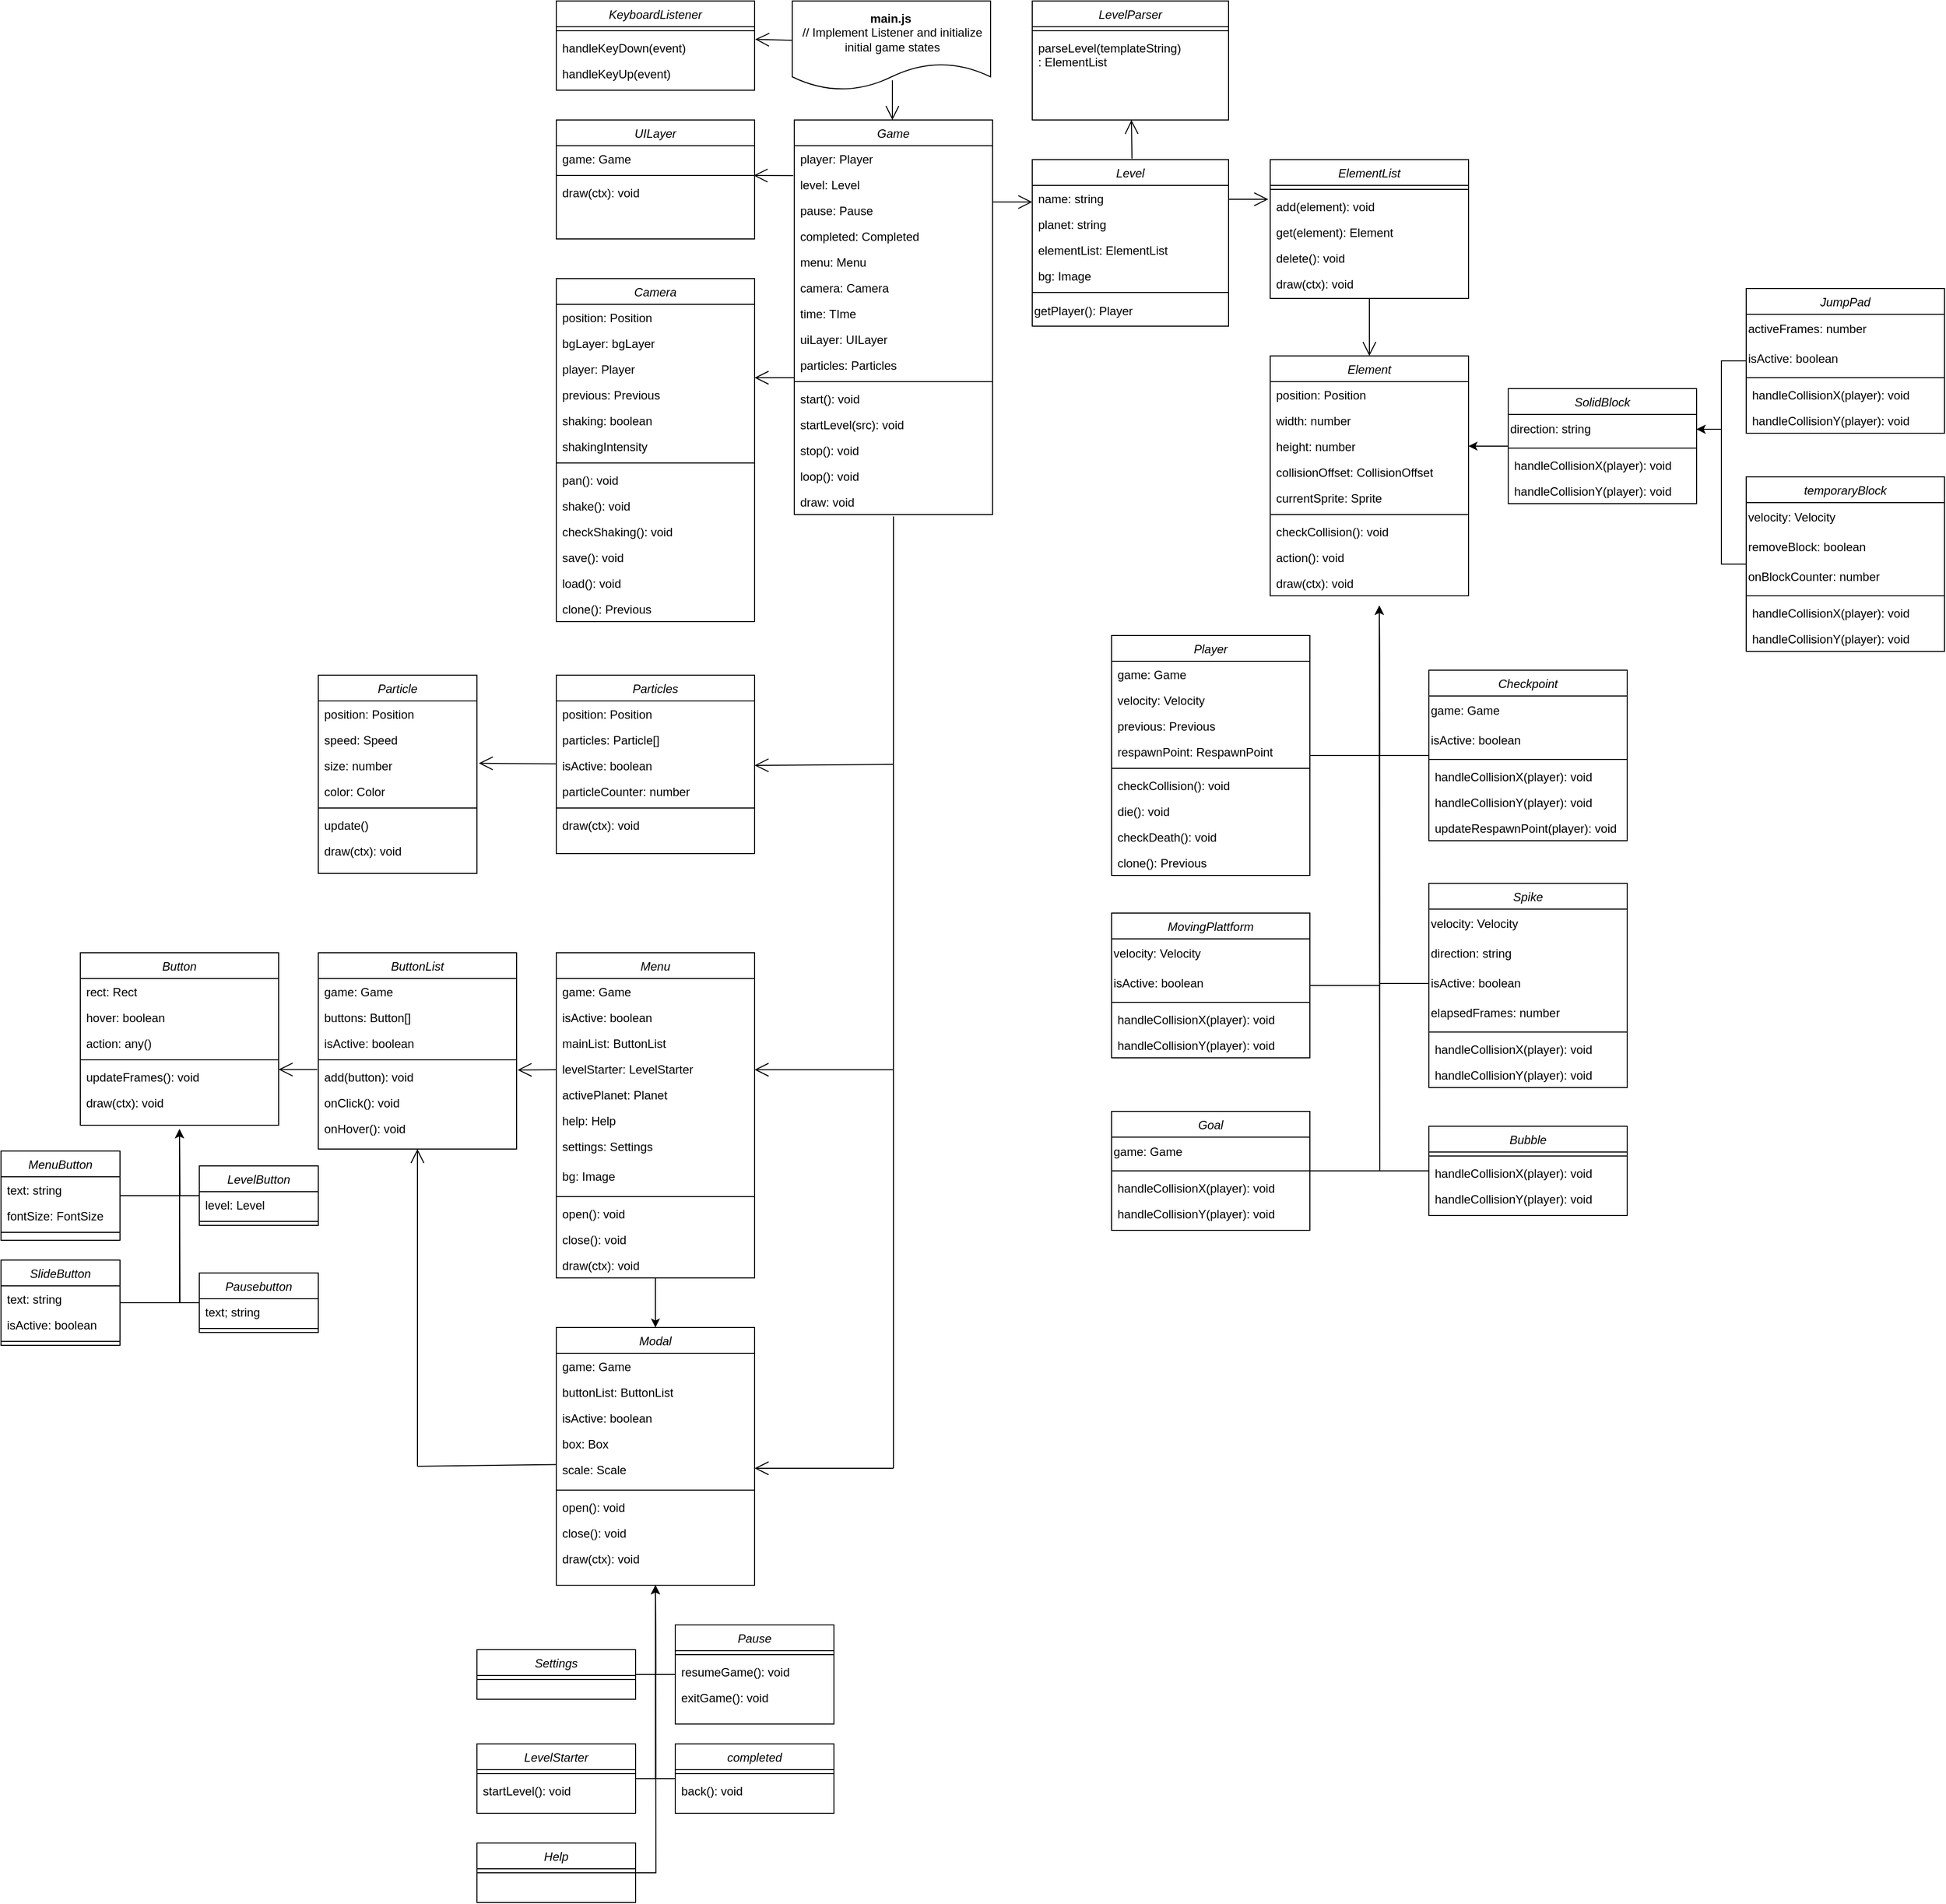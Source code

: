 <mxfile version="24.4.9" type="device">
  <diagram id="C5RBs43oDa-KdzZeNtuy" name="Page-1">
    <mxGraphModel dx="1834" dy="549" grid="1" gridSize="10" guides="1" tooltips="1" connect="1" arrows="1" fold="1" page="1" pageScale="1" pageWidth="827" pageHeight="1169" math="0" shadow="0">
      <root>
        <mxCell id="WIyWlLk6GJQsqaUBKTNV-0" />
        <mxCell id="WIyWlLk6GJQsqaUBKTNV-1" parent="WIyWlLk6GJQsqaUBKTNV-0" />
        <mxCell id="Org-8UrxnJ-0LRvEKa38-3" value="Game" style="swimlane;fontStyle=2;align=center;verticalAlign=top;childLayout=stackLayout;horizontal=1;startSize=26;horizontalStack=0;resizeParent=1;resizeLast=0;collapsible=1;marginBottom=0;rounded=0;shadow=0;strokeWidth=1;" parent="WIyWlLk6GJQsqaUBKTNV-1" vertex="1">
          <mxGeometry x="240" y="120" width="200" height="398" as="geometry">
            <mxRectangle x="230" y="140" width="160" height="26" as="alternateBounds" />
          </mxGeometry>
        </mxCell>
        <mxCell id="Org-8UrxnJ-0LRvEKa38-4" value="player: Player" style="text;align=left;verticalAlign=top;spacingLeft=4;spacingRight=4;overflow=hidden;rotatable=0;points=[[0,0.5],[1,0.5]];portConstraint=eastwest;" parent="Org-8UrxnJ-0LRvEKa38-3" vertex="1">
          <mxGeometry y="26" width="200" height="26" as="geometry" />
        </mxCell>
        <mxCell id="Org-8UrxnJ-0LRvEKa38-7" value="level: Level" style="text;align=left;verticalAlign=top;spacingLeft=4;spacingRight=4;overflow=hidden;rotatable=0;points=[[0,0.5],[1,0.5]];portConstraint=eastwest;rounded=0;shadow=0;html=0;" parent="Org-8UrxnJ-0LRvEKa38-3" vertex="1">
          <mxGeometry y="52" width="200" height="26" as="geometry" />
        </mxCell>
        <mxCell id="mGKaEzGcCz-FGhNLGCtV-9" value="pause: Pause" style="text;align=left;verticalAlign=top;spacingLeft=4;spacingRight=4;overflow=hidden;rotatable=0;points=[[0,0.5],[1,0.5]];portConstraint=eastwest;rounded=0;shadow=0;html=0;" parent="Org-8UrxnJ-0LRvEKa38-3" vertex="1">
          <mxGeometry y="78" width="200" height="26" as="geometry" />
        </mxCell>
        <mxCell id="mGKaEzGcCz-FGhNLGCtV-330" value="completed: Completed" style="text;align=left;verticalAlign=top;spacingLeft=4;spacingRight=4;overflow=hidden;rotatable=0;points=[[0,0.5],[1,0.5]];portConstraint=eastwest;rounded=0;shadow=0;html=0;" parent="Org-8UrxnJ-0LRvEKa38-3" vertex="1">
          <mxGeometry y="104" width="200" height="26" as="geometry" />
        </mxCell>
        <mxCell id="mGKaEzGcCz-FGhNLGCtV-8" value="menu: Menu" style="text;align=left;verticalAlign=top;spacingLeft=4;spacingRight=4;overflow=hidden;rotatable=0;points=[[0,0.5],[1,0.5]];portConstraint=eastwest;rounded=0;shadow=0;html=0;" parent="Org-8UrxnJ-0LRvEKa38-3" vertex="1">
          <mxGeometry y="130" width="200" height="26" as="geometry" />
        </mxCell>
        <mxCell id="mGKaEzGcCz-FGhNLGCtV-11" value="camera: Camera" style="text;align=left;verticalAlign=top;spacingLeft=4;spacingRight=4;overflow=hidden;rotatable=0;points=[[0,0.5],[1,0.5]];portConstraint=eastwest;rounded=0;shadow=0;html=0;" parent="Org-8UrxnJ-0LRvEKa38-3" vertex="1">
          <mxGeometry y="156" width="200" height="26" as="geometry" />
        </mxCell>
        <mxCell id="mGKaEzGcCz-FGhNLGCtV-12" value="time: TIme" style="text;align=left;verticalAlign=top;spacingLeft=4;spacingRight=4;overflow=hidden;rotatable=0;points=[[0,0.5],[1,0.5]];portConstraint=eastwest;rounded=0;shadow=0;html=0;" parent="Org-8UrxnJ-0LRvEKa38-3" vertex="1">
          <mxGeometry y="182" width="200" height="26" as="geometry" />
        </mxCell>
        <mxCell id="mGKaEzGcCz-FGhNLGCtV-13" value="uiLayer: UILayer" style="text;align=left;verticalAlign=top;spacingLeft=4;spacingRight=4;overflow=hidden;rotatable=0;points=[[0,0.5],[1,0.5]];portConstraint=eastwest;rounded=0;shadow=0;html=0;" parent="Org-8UrxnJ-0LRvEKa38-3" vertex="1">
          <mxGeometry y="208" width="200" height="26" as="geometry" />
        </mxCell>
        <mxCell id="mGKaEzGcCz-FGhNLGCtV-15" value="particles: Particles" style="text;align=left;verticalAlign=top;spacingLeft=4;spacingRight=4;overflow=hidden;rotatable=0;points=[[0,0.5],[1,0.5]];portConstraint=eastwest;rounded=0;shadow=0;html=0;" parent="Org-8UrxnJ-0LRvEKa38-3" vertex="1">
          <mxGeometry y="234" width="200" height="26" as="geometry" />
        </mxCell>
        <mxCell id="Org-8UrxnJ-0LRvEKa38-10" value="" style="line;html=1;strokeWidth=1;align=left;verticalAlign=middle;spacingTop=-1;spacingLeft=3;spacingRight=3;rotatable=0;labelPosition=right;points=[];portConstraint=eastwest;" parent="Org-8UrxnJ-0LRvEKa38-3" vertex="1">
          <mxGeometry y="260" width="200" height="8" as="geometry" />
        </mxCell>
        <mxCell id="Org-8UrxnJ-0LRvEKa38-12" value="start(): void" style="text;align=left;verticalAlign=top;spacingLeft=4;spacingRight=4;overflow=hidden;rotatable=0;points=[[0,0.5],[1,0.5]];portConstraint=eastwest;" parent="Org-8UrxnJ-0LRvEKa38-3" vertex="1">
          <mxGeometry y="268" width="200" height="26" as="geometry" />
        </mxCell>
        <mxCell id="mGKaEzGcCz-FGhNLGCtV-2" value="startLevel(src): void" style="text;align=left;verticalAlign=top;spacingLeft=4;spacingRight=4;overflow=hidden;rotatable=0;points=[[0,0.5],[1,0.5]];portConstraint=eastwest;" parent="Org-8UrxnJ-0LRvEKa38-3" vertex="1">
          <mxGeometry y="294" width="200" height="26" as="geometry" />
        </mxCell>
        <mxCell id="Org-8UrxnJ-0LRvEKa38-13" value="stop(): void" style="text;align=left;verticalAlign=top;spacingLeft=4;spacingRight=4;overflow=hidden;rotatable=0;points=[[0,0.5],[1,0.5]];portConstraint=eastwest;" parent="Org-8UrxnJ-0LRvEKa38-3" vertex="1">
          <mxGeometry y="320" width="200" height="26" as="geometry" />
        </mxCell>
        <mxCell id="mGKaEzGcCz-FGhNLGCtV-4" value="loop(): void" style="text;align=left;verticalAlign=top;spacingLeft=4;spacingRight=4;overflow=hidden;rotatable=0;points=[[0,0.5],[1,0.5]];portConstraint=eastwest;" parent="Org-8UrxnJ-0LRvEKa38-3" vertex="1">
          <mxGeometry y="346" width="200" height="26" as="geometry" />
        </mxCell>
        <mxCell id="mGKaEzGcCz-FGhNLGCtV-0" value="draw: void" style="text;align=left;verticalAlign=top;spacingLeft=4;spacingRight=4;overflow=hidden;rotatable=0;points=[[0,0.5],[1,0.5]];portConstraint=eastwest;" parent="Org-8UrxnJ-0LRvEKa38-3" vertex="1">
          <mxGeometry y="372" width="200" height="26" as="geometry" />
        </mxCell>
        <mxCell id="Org-8UrxnJ-0LRvEKa38-31" value="Level" style="swimlane;fontStyle=2;align=center;verticalAlign=top;childLayout=stackLayout;horizontal=1;startSize=26;horizontalStack=0;resizeParent=1;resizeLast=0;collapsible=1;marginBottom=0;rounded=0;shadow=0;strokeWidth=1;" parent="WIyWlLk6GJQsqaUBKTNV-1" vertex="1">
          <mxGeometry x="480" y="160" width="198" height="168" as="geometry">
            <mxRectangle x="230" y="140" width="160" height="26" as="alternateBounds" />
          </mxGeometry>
        </mxCell>
        <mxCell id="Org-8UrxnJ-0LRvEKa38-32" value="name: string" style="text;align=left;verticalAlign=top;spacingLeft=4;spacingRight=4;overflow=hidden;rotatable=0;points=[[0,0.5],[1,0.5]];portConstraint=eastwest;" parent="Org-8UrxnJ-0LRvEKa38-31" vertex="1">
          <mxGeometry y="26" width="198" height="26" as="geometry" />
        </mxCell>
        <mxCell id="mGKaEzGcCz-FGhNLGCtV-160" value="planet: string" style="text;align=left;verticalAlign=top;spacingLeft=4;spacingRight=4;overflow=hidden;rotatable=0;points=[[0,0.5],[1,0.5]];portConstraint=eastwest;" parent="Org-8UrxnJ-0LRvEKa38-31" vertex="1">
          <mxGeometry y="52" width="198" height="26" as="geometry" />
        </mxCell>
        <mxCell id="Org-8UrxnJ-0LRvEKa38-33" value="elementList: ElementList" style="text;align=left;verticalAlign=top;spacingLeft=4;spacingRight=4;overflow=hidden;rotatable=0;points=[[0,0.5],[1,0.5]];portConstraint=eastwest;rounded=0;shadow=0;html=0;" parent="Org-8UrxnJ-0LRvEKa38-31" vertex="1">
          <mxGeometry y="78" width="198" height="26" as="geometry" />
        </mxCell>
        <mxCell id="mGKaEzGcCz-FGhNLGCtV-6" value="bg: Image" style="text;align=left;verticalAlign=top;spacingLeft=4;spacingRight=4;overflow=hidden;rotatable=0;points=[[0,0.5],[1,0.5]];portConstraint=eastwest;rounded=0;shadow=0;html=0;" parent="Org-8UrxnJ-0LRvEKa38-31" vertex="1">
          <mxGeometry y="104" width="198" height="26" as="geometry" />
        </mxCell>
        <mxCell id="Org-8UrxnJ-0LRvEKa38-34" value="" style="line;html=1;strokeWidth=1;align=left;verticalAlign=middle;spacingTop=-1;spacingLeft=3;spacingRight=3;rotatable=0;labelPosition=right;points=[];portConstraint=eastwest;" parent="Org-8UrxnJ-0LRvEKa38-31" vertex="1">
          <mxGeometry y="130" width="198" height="8" as="geometry" />
        </mxCell>
        <mxCell id="mGKaEzGcCz-FGhNLGCtV-130" value="getPlayer(): Player" style="text;html=1;align=left;verticalAlign=middle;whiteSpace=wrap;rounded=0;" parent="Org-8UrxnJ-0LRvEKa38-31" vertex="1">
          <mxGeometry y="138" width="198" height="30" as="geometry" />
        </mxCell>
        <mxCell id="Org-8UrxnJ-0LRvEKa38-37" value="ElementList" style="swimlane;fontStyle=2;align=center;verticalAlign=top;childLayout=stackLayout;horizontal=1;startSize=26;horizontalStack=0;resizeParent=1;resizeLast=0;collapsible=1;marginBottom=0;rounded=0;shadow=0;strokeWidth=1;" parent="WIyWlLk6GJQsqaUBKTNV-1" vertex="1">
          <mxGeometry x="720" y="160" width="200" height="140" as="geometry">
            <mxRectangle x="230" y="140" width="160" height="26" as="alternateBounds" />
          </mxGeometry>
        </mxCell>
        <mxCell id="Org-8UrxnJ-0LRvEKa38-38" value="" style="line;html=1;strokeWidth=1;align=left;verticalAlign=middle;spacingTop=-1;spacingLeft=3;spacingRight=3;rotatable=0;labelPosition=right;points=[];portConstraint=eastwest;" parent="Org-8UrxnJ-0LRvEKa38-37" vertex="1">
          <mxGeometry y="26" width="200" height="8" as="geometry" />
        </mxCell>
        <mxCell id="Org-8UrxnJ-0LRvEKa38-39" value="add(element): void" style="text;align=left;verticalAlign=top;spacingLeft=4;spacingRight=4;overflow=hidden;rotatable=0;points=[[0,0.5],[1,0.5]];portConstraint=eastwest;" parent="Org-8UrxnJ-0LRvEKa38-37" vertex="1">
          <mxGeometry y="34" width="200" height="26" as="geometry" />
        </mxCell>
        <mxCell id="Org-8UrxnJ-0LRvEKa38-41" value="get(element): Element" style="text;align=left;verticalAlign=top;spacingLeft=4;spacingRight=4;overflow=hidden;rotatable=0;points=[[0,0.5],[1,0.5]];portConstraint=eastwest;" parent="Org-8UrxnJ-0LRvEKa38-37" vertex="1">
          <mxGeometry y="60" width="200" height="26" as="geometry" />
        </mxCell>
        <mxCell id="Org-8UrxnJ-0LRvEKa38-42" value="delete(): void" style="text;align=left;verticalAlign=top;spacingLeft=4;spacingRight=4;overflow=hidden;rotatable=0;points=[[0,0.5],[1,0.5]];portConstraint=eastwest;" parent="Org-8UrxnJ-0LRvEKa38-37" vertex="1">
          <mxGeometry y="86" width="200" height="26" as="geometry" />
        </mxCell>
        <mxCell id="Org-8UrxnJ-0LRvEKa38-40" value="draw(ctx): void" style="text;align=left;verticalAlign=top;spacingLeft=4;spacingRight=4;overflow=hidden;rotatable=0;points=[[0,0.5],[1,0.5]];portConstraint=eastwest;" parent="Org-8UrxnJ-0LRvEKa38-37" vertex="1">
          <mxGeometry y="112" width="200" height="26" as="geometry" />
        </mxCell>
        <mxCell id="Org-8UrxnJ-0LRvEKa38-44" value="KeyboardListener" style="swimlane;fontStyle=2;align=center;verticalAlign=top;childLayout=stackLayout;horizontal=1;startSize=26;horizontalStack=0;resizeParent=1;resizeLast=0;collapsible=1;marginBottom=0;rounded=0;shadow=0;strokeWidth=1;" parent="WIyWlLk6GJQsqaUBKTNV-1" vertex="1">
          <mxGeometry width="200" height="90" as="geometry">
            <mxRectangle x="230" y="140" width="160" height="26" as="alternateBounds" />
          </mxGeometry>
        </mxCell>
        <mxCell id="Org-8UrxnJ-0LRvEKa38-45" value="" style="line;html=1;strokeWidth=1;align=left;verticalAlign=middle;spacingTop=-1;spacingLeft=3;spacingRight=3;rotatable=0;labelPosition=right;points=[];portConstraint=eastwest;" parent="Org-8UrxnJ-0LRvEKa38-44" vertex="1">
          <mxGeometry y="26" width="200" height="8" as="geometry" />
        </mxCell>
        <mxCell id="Org-8UrxnJ-0LRvEKa38-46" value="handleKeyDown(event)" style="text;align=left;verticalAlign=top;spacingLeft=4;spacingRight=4;overflow=hidden;rotatable=0;points=[[0,0.5],[1,0.5]];portConstraint=eastwest;" parent="Org-8UrxnJ-0LRvEKa38-44" vertex="1">
          <mxGeometry y="34" width="200" height="26" as="geometry" />
        </mxCell>
        <mxCell id="Org-8UrxnJ-0LRvEKa38-47" value="handleKeyUp(event)" style="text;align=left;verticalAlign=top;spacingLeft=4;spacingRight=4;overflow=hidden;rotatable=0;points=[[0,0.5],[1,0.5]];portConstraint=eastwest;" parent="Org-8UrxnJ-0LRvEKa38-44" vertex="1">
          <mxGeometry y="60" width="200" height="26" as="geometry" />
        </mxCell>
        <mxCell id="Org-8UrxnJ-0LRvEKa38-60" value="&lt;div style=&quot;text-align: center;&quot;&gt;&lt;span style=&quot;background-color: initial; text-align: left;&quot;&gt;&lt;b&gt;main.js&amp;nbsp;&lt;/b&gt;&lt;/span&gt;&lt;/div&gt;&lt;div style=&quot;text-align: center;&quot;&gt;&lt;span style=&quot;background-color: initial; text-align: left;&quot;&gt;// Implement Listener and initialize initial game states&lt;/span&gt;&lt;br&gt;&lt;/div&gt;" style="shape=document;whiteSpace=wrap;html=1;boundedLbl=1;align=left;" parent="WIyWlLk6GJQsqaUBKTNV-1" vertex="1">
          <mxGeometry x="238" width="200" height="90" as="geometry" />
        </mxCell>
        <mxCell id="SgbTFx14ukRL6nTdBQBi-4" value="Element" style="swimlane;fontStyle=2;align=center;verticalAlign=top;childLayout=stackLayout;horizontal=1;startSize=26;horizontalStack=0;resizeParent=1;resizeLast=0;collapsible=1;marginBottom=0;rounded=0;shadow=0;strokeWidth=1;" parent="WIyWlLk6GJQsqaUBKTNV-1" vertex="1">
          <mxGeometry x="720" y="358" width="200" height="242" as="geometry">
            <mxRectangle x="230" y="140" width="160" height="26" as="alternateBounds" />
          </mxGeometry>
        </mxCell>
        <mxCell id="SgbTFx14ukRL6nTdBQBi-5" value="position: Position" style="text;align=left;verticalAlign=top;spacingLeft=4;spacingRight=4;overflow=hidden;rotatable=0;points=[[0,0.5],[1,0.5]];portConstraint=eastwest;" parent="SgbTFx14ukRL6nTdBQBi-4" vertex="1">
          <mxGeometry y="26" width="200" height="26" as="geometry" />
        </mxCell>
        <mxCell id="SgbTFx14ukRL6nTdBQBi-6" value="width: number" style="text;align=left;verticalAlign=top;spacingLeft=4;spacingRight=4;overflow=hidden;rotatable=0;points=[[0,0.5],[1,0.5]];portConstraint=eastwest;rounded=0;shadow=0;html=0;" parent="SgbTFx14ukRL6nTdBQBi-4" vertex="1">
          <mxGeometry y="52" width="200" height="26" as="geometry" />
        </mxCell>
        <mxCell id="mGKaEzGcCz-FGhNLGCtV-17" value="height: number" style="text;align=left;verticalAlign=top;spacingLeft=4;spacingRight=4;overflow=hidden;rotatable=0;points=[[0,0.5],[1,0.5]];portConstraint=eastwest;rounded=0;shadow=0;html=0;" parent="SgbTFx14ukRL6nTdBQBi-4" vertex="1">
          <mxGeometry y="78" width="200" height="26" as="geometry" />
        </mxCell>
        <mxCell id="mGKaEzGcCz-FGhNLGCtV-45" value="collisionOffset: CollisionOffset" style="text;align=left;verticalAlign=top;spacingLeft=4;spacingRight=4;overflow=hidden;rotatable=0;points=[[0,0.5],[1,0.5]];portConstraint=eastwest;rounded=0;shadow=0;html=0;" parent="SgbTFx14ukRL6nTdBQBi-4" vertex="1">
          <mxGeometry y="104" width="200" height="26" as="geometry" />
        </mxCell>
        <mxCell id="mGKaEzGcCz-FGhNLGCtV-91" value="currentSprite: Sprite" style="text;align=left;verticalAlign=top;spacingLeft=4;spacingRight=4;overflow=hidden;rotatable=0;points=[[0,0.5],[1,0.5]];portConstraint=eastwest;rounded=0;shadow=0;html=0;" parent="SgbTFx14ukRL6nTdBQBi-4" vertex="1">
          <mxGeometry y="130" width="200" height="26" as="geometry" />
        </mxCell>
        <mxCell id="SgbTFx14ukRL6nTdBQBi-10" value="" style="line;html=1;strokeWidth=1;align=left;verticalAlign=middle;spacingTop=-1;spacingLeft=3;spacingRight=3;rotatable=0;labelPosition=right;points=[];portConstraint=eastwest;" parent="SgbTFx14ukRL6nTdBQBi-4" vertex="1">
          <mxGeometry y="156" width="200" height="8" as="geometry" />
        </mxCell>
        <mxCell id="SgbTFx14ukRL6nTdBQBi-57" value="checkCollision(): void" style="text;align=left;verticalAlign=top;spacingLeft=4;spacingRight=4;overflow=hidden;rotatable=0;points=[[0,0.5],[1,0.5]];portConstraint=eastwest;" parent="SgbTFx14ukRL6nTdBQBi-4" vertex="1">
          <mxGeometry y="164" width="200" height="26" as="geometry" />
        </mxCell>
        <mxCell id="SgbTFx14ukRL6nTdBQBi-56" value="action(): void" style="text;align=left;verticalAlign=top;spacingLeft=4;spacingRight=4;overflow=hidden;rotatable=0;points=[[0,0.5],[1,0.5]];portConstraint=eastwest;" parent="SgbTFx14ukRL6nTdBQBi-4" vertex="1">
          <mxGeometry y="190" width="200" height="26" as="geometry" />
        </mxCell>
        <mxCell id="SgbTFx14ukRL6nTdBQBi-11" value="draw(ctx): void" style="text;align=left;verticalAlign=top;spacingLeft=4;spacingRight=4;overflow=hidden;rotatable=0;points=[[0,0.5],[1,0.5]];portConstraint=eastwest;" parent="SgbTFx14ukRL6nTdBQBi-4" vertex="1">
          <mxGeometry y="216" width="200" height="26" as="geometry" />
        </mxCell>
        <mxCell id="SgbTFx14ukRL6nTdBQBi-23" value="LevelParser" style="swimlane;fontStyle=2;align=center;verticalAlign=top;childLayout=stackLayout;horizontal=1;startSize=26;horizontalStack=0;resizeParent=1;resizeLast=0;collapsible=1;marginBottom=0;rounded=0;shadow=0;strokeWidth=1;" parent="WIyWlLk6GJQsqaUBKTNV-1" vertex="1">
          <mxGeometry x="480" width="198" height="120" as="geometry">
            <mxRectangle x="230" y="140" width="160" height="26" as="alternateBounds" />
          </mxGeometry>
        </mxCell>
        <mxCell id="SgbTFx14ukRL6nTdBQBi-26" value="" style="line;html=1;strokeWidth=1;align=left;verticalAlign=middle;spacingTop=-1;spacingLeft=3;spacingRight=3;rotatable=0;labelPosition=right;points=[];portConstraint=eastwest;" parent="SgbTFx14ukRL6nTdBQBi-23" vertex="1">
          <mxGeometry y="26" width="198" height="8" as="geometry" />
        </mxCell>
        <mxCell id="SgbTFx14ukRL6nTdBQBi-27" value="parseLevel(templateString)&#xa;: ElementList" style="text;align=left;verticalAlign=top;spacingLeft=4;spacingRight=4;overflow=hidden;rotatable=0;points=[[0,0.5],[1,0.5]];portConstraint=eastwest;" parent="SgbTFx14ukRL6nTdBQBi-23" vertex="1">
          <mxGeometry y="34" width="198" height="36" as="geometry" />
        </mxCell>
        <mxCell id="SgbTFx14ukRL6nTdBQBi-50" value="" style="endArrow=open;endFill=1;endSize=12;html=1;rounded=0;exitX=0.5;exitY=1;exitDx=0;exitDy=0;entryX=0;entryY=0.25;entryDx=0;entryDy=0;entryPerimeter=0;" parent="WIyWlLk6GJQsqaUBKTNV-1" edge="1">
          <mxGeometry width="160" relative="1" as="geometry">
            <mxPoint x="440.0" y="202.76" as="sourcePoint" />
            <mxPoint x="480" y="202.76" as="targetPoint" />
          </mxGeometry>
        </mxCell>
        <mxCell id="SgbTFx14ukRL6nTdBQBi-53" value="" style="endArrow=open;endFill=1;endSize=12;html=1;rounded=0;exitX=-0.002;exitY=0.44;exitDx=0;exitDy=0;exitPerimeter=0;entryX=1.003;entryY=0.18;entryDx=0;entryDy=0;entryPerimeter=0;" parent="WIyWlLk6GJQsqaUBKTNV-1" source="Org-8UrxnJ-0LRvEKa38-60" target="Org-8UrxnJ-0LRvEKa38-46" edge="1">
          <mxGeometry width="160" relative="1" as="geometry">
            <mxPoint x="231" y="30" as="sourcePoint" />
            <mxPoint x="210" y="40" as="targetPoint" />
          </mxGeometry>
        </mxCell>
        <mxCell id="SgbTFx14ukRL6nTdBQBi-54" value="" style="endArrow=open;endFill=1;endSize=12;html=1;rounded=0;exitX=0.5;exitY=1;exitDx=0;exitDy=0;entryX=0.5;entryY=0;entryDx=0;entryDy=0;" parent="WIyWlLk6GJQsqaUBKTNV-1" edge="1">
          <mxGeometry width="160" relative="1" as="geometry">
            <mxPoint x="338.96" y="80" as="sourcePoint" />
            <mxPoint x="338.96" y="120" as="targetPoint" />
          </mxGeometry>
        </mxCell>
        <mxCell id="SgbTFx14ukRL6nTdBQBi-58" value="" style="endArrow=open;endFill=1;endSize=12;html=1;rounded=0;exitX=0.508;exitY=-0.005;exitDx=0;exitDy=0;exitPerimeter=0;" parent="WIyWlLk6GJQsqaUBKTNV-1" source="Org-8UrxnJ-0LRvEKa38-31" edge="1">
          <mxGeometry width="160" relative="1" as="geometry">
            <mxPoint x="579.86" y="126" as="sourcePoint" />
            <mxPoint x="580" y="120" as="targetPoint" />
          </mxGeometry>
        </mxCell>
        <mxCell id="mGKaEzGcCz-FGhNLGCtV-30" value="UILayer" style="swimlane;fontStyle=2;align=center;verticalAlign=top;childLayout=stackLayout;horizontal=1;startSize=26;horizontalStack=0;resizeParent=1;resizeLast=0;collapsible=1;marginBottom=0;rounded=0;shadow=0;strokeWidth=1;" parent="WIyWlLk6GJQsqaUBKTNV-1" vertex="1">
          <mxGeometry y="120" width="200" height="120" as="geometry">
            <mxRectangle x="230" y="140" width="160" height="26" as="alternateBounds" />
          </mxGeometry>
        </mxCell>
        <mxCell id="mGKaEzGcCz-FGhNLGCtV-31" value="game: Game" style="text;align=left;verticalAlign=top;spacingLeft=4;spacingRight=4;overflow=hidden;rotatable=0;points=[[0,0.5],[1,0.5]];portConstraint=eastwest;" parent="mGKaEzGcCz-FGhNLGCtV-30" vertex="1">
          <mxGeometry y="26" width="200" height="26" as="geometry" />
        </mxCell>
        <mxCell id="mGKaEzGcCz-FGhNLGCtV-39" value="" style="line;html=1;strokeWidth=1;align=left;verticalAlign=middle;spacingTop=-1;spacingLeft=3;spacingRight=3;rotatable=0;labelPosition=right;points=[];portConstraint=eastwest;" parent="mGKaEzGcCz-FGhNLGCtV-30" vertex="1">
          <mxGeometry y="52" width="200" height="8" as="geometry" />
        </mxCell>
        <mxCell id="mGKaEzGcCz-FGhNLGCtV-40" value="draw(ctx): void" style="text;align=left;verticalAlign=top;spacingLeft=4;spacingRight=4;overflow=hidden;rotatable=0;points=[[0,0.5],[1,0.5]];portConstraint=eastwest;" parent="mGKaEzGcCz-FGhNLGCtV-30" vertex="1">
          <mxGeometry y="60" width="200" height="26" as="geometry" />
        </mxCell>
        <mxCell id="mGKaEzGcCz-FGhNLGCtV-46" value="Particles" style="swimlane;fontStyle=2;align=center;verticalAlign=top;childLayout=stackLayout;horizontal=1;startSize=26;horizontalStack=0;resizeParent=1;resizeLast=0;collapsible=1;marginBottom=0;rounded=0;shadow=0;strokeWidth=1;" parent="WIyWlLk6GJQsqaUBKTNV-1" vertex="1">
          <mxGeometry y="680" width="200" height="180" as="geometry">
            <mxRectangle x="230" y="140" width="160" height="26" as="alternateBounds" />
          </mxGeometry>
        </mxCell>
        <mxCell id="_CQDNFKE1d8kuI8hIyVO-12" value="position: Position" style="text;align=left;verticalAlign=top;spacingLeft=4;spacingRight=4;overflow=hidden;rotatable=0;points=[[0,0.5],[1,0.5]];portConstraint=eastwest;" vertex="1" parent="mGKaEzGcCz-FGhNLGCtV-46">
          <mxGeometry y="26" width="200" height="26" as="geometry" />
        </mxCell>
        <mxCell id="mGKaEzGcCz-FGhNLGCtV-47" value="particles: Particle[]" style="text;align=left;verticalAlign=top;spacingLeft=4;spacingRight=4;overflow=hidden;rotatable=0;points=[[0,0.5],[1,0.5]];portConstraint=eastwest;" parent="mGKaEzGcCz-FGhNLGCtV-46" vertex="1">
          <mxGeometry y="52" width="200" height="26" as="geometry" />
        </mxCell>
        <mxCell id="mGKaEzGcCz-FGhNLGCtV-58" value="isActive: boolean" style="text;align=left;verticalAlign=top;spacingLeft=4;spacingRight=4;overflow=hidden;rotatable=0;points=[[0,0.5],[1,0.5]];portConstraint=eastwest;" parent="mGKaEzGcCz-FGhNLGCtV-46" vertex="1">
          <mxGeometry y="78" width="200" height="26" as="geometry" />
        </mxCell>
        <mxCell id="mGKaEzGcCz-FGhNLGCtV-48" value="particleCounter: number" style="text;align=left;verticalAlign=top;spacingLeft=4;spacingRight=4;overflow=hidden;rotatable=0;points=[[0,0.5],[1,0.5]];portConstraint=eastwest;rounded=0;shadow=0;html=0;" parent="mGKaEzGcCz-FGhNLGCtV-46" vertex="1">
          <mxGeometry y="104" width="200" height="26" as="geometry" />
        </mxCell>
        <mxCell id="mGKaEzGcCz-FGhNLGCtV-53" value="" style="line;html=1;strokeWidth=1;align=left;verticalAlign=middle;spacingTop=-1;spacingLeft=3;spacingRight=3;rotatable=0;labelPosition=right;points=[];portConstraint=eastwest;" parent="mGKaEzGcCz-FGhNLGCtV-46" vertex="1">
          <mxGeometry y="130" width="200" height="8" as="geometry" />
        </mxCell>
        <mxCell id="mGKaEzGcCz-FGhNLGCtV-54" value="draw(ctx): void" style="text;align=left;verticalAlign=top;spacingLeft=4;spacingRight=4;overflow=hidden;rotatable=0;points=[[0,0.5],[1,0.5]];portConstraint=eastwest;" parent="mGKaEzGcCz-FGhNLGCtV-46" vertex="1">
          <mxGeometry y="138" width="200" height="26" as="geometry" />
        </mxCell>
        <mxCell id="mGKaEzGcCz-FGhNLGCtV-59" value="Camera" style="swimlane;fontStyle=2;align=center;verticalAlign=top;childLayout=stackLayout;horizontal=1;startSize=26;horizontalStack=0;resizeParent=1;resizeLast=0;collapsible=1;marginBottom=0;rounded=0;shadow=0;strokeWidth=1;" parent="WIyWlLk6GJQsqaUBKTNV-1" vertex="1">
          <mxGeometry y="280" width="200" height="346" as="geometry">
            <mxRectangle x="230" y="140" width="160" height="26" as="alternateBounds" />
          </mxGeometry>
        </mxCell>
        <mxCell id="mGKaEzGcCz-FGhNLGCtV-60" value="position: Position" style="text;align=left;verticalAlign=top;spacingLeft=4;spacingRight=4;overflow=hidden;rotatable=0;points=[[0,0.5],[1,0.5]];portConstraint=eastwest;" parent="mGKaEzGcCz-FGhNLGCtV-59" vertex="1">
          <mxGeometry y="26" width="200" height="26" as="geometry" />
        </mxCell>
        <mxCell id="mGKaEzGcCz-FGhNLGCtV-61" value="bgLayer: bgLayer" style="text;align=left;verticalAlign=top;spacingLeft=4;spacingRight=4;overflow=hidden;rotatable=0;points=[[0,0.5],[1,0.5]];portConstraint=eastwest;" parent="mGKaEzGcCz-FGhNLGCtV-59" vertex="1">
          <mxGeometry y="52" width="200" height="26" as="geometry" />
        </mxCell>
        <mxCell id="mGKaEzGcCz-FGhNLGCtV-185" value="player: Player" style="text;align=left;verticalAlign=top;spacingLeft=4;spacingRight=4;overflow=hidden;rotatable=0;points=[[0,0.5],[1,0.5]];portConstraint=eastwest;" parent="mGKaEzGcCz-FGhNLGCtV-59" vertex="1">
          <mxGeometry y="78" width="200" height="26" as="geometry" />
        </mxCell>
        <mxCell id="mGKaEzGcCz-FGhNLGCtV-73" value="previous: Previous" style="text;align=left;verticalAlign=top;spacingLeft=4;spacingRight=4;overflow=hidden;rotatable=0;points=[[0,0.5],[1,0.5]];portConstraint=eastwest;" parent="mGKaEzGcCz-FGhNLGCtV-59" vertex="1">
          <mxGeometry y="104" width="200" height="26" as="geometry" />
        </mxCell>
        <mxCell id="mGKaEzGcCz-FGhNLGCtV-62" value="shaking: boolean" style="text;align=left;verticalAlign=top;spacingLeft=4;spacingRight=4;overflow=hidden;rotatable=0;points=[[0,0.5],[1,0.5]];portConstraint=eastwest;rounded=0;shadow=0;html=0;" parent="mGKaEzGcCz-FGhNLGCtV-59" vertex="1">
          <mxGeometry y="130" width="200" height="26" as="geometry" />
        </mxCell>
        <mxCell id="mGKaEzGcCz-FGhNLGCtV-63" value="shakingIntensity" style="text;align=left;verticalAlign=top;spacingLeft=4;spacingRight=4;overflow=hidden;rotatable=0;points=[[0,0.5],[1,0.5]];portConstraint=eastwest;rounded=0;shadow=0;html=0;" parent="mGKaEzGcCz-FGhNLGCtV-59" vertex="1">
          <mxGeometry y="156" width="200" height="26" as="geometry" />
        </mxCell>
        <mxCell id="mGKaEzGcCz-FGhNLGCtV-64" value="" style="line;html=1;strokeWidth=1;align=left;verticalAlign=middle;spacingTop=-1;spacingLeft=3;spacingRight=3;rotatable=0;labelPosition=right;points=[];portConstraint=eastwest;" parent="mGKaEzGcCz-FGhNLGCtV-59" vertex="1">
          <mxGeometry y="182" width="200" height="8" as="geometry" />
        </mxCell>
        <mxCell id="mGKaEzGcCz-FGhNLGCtV-65" value="pan(): void" style="text;align=left;verticalAlign=top;spacingLeft=4;spacingRight=4;overflow=hidden;rotatable=0;points=[[0,0.5],[1,0.5]];portConstraint=eastwest;" parent="mGKaEzGcCz-FGhNLGCtV-59" vertex="1">
          <mxGeometry y="190" width="200" height="26" as="geometry" />
        </mxCell>
        <mxCell id="mGKaEzGcCz-FGhNLGCtV-66" value="shake(): void" style="text;align=left;verticalAlign=top;spacingLeft=4;spacingRight=4;overflow=hidden;rotatable=0;points=[[0,0.5],[1,0.5]];portConstraint=eastwest;" parent="mGKaEzGcCz-FGhNLGCtV-59" vertex="1">
          <mxGeometry y="216" width="200" height="26" as="geometry" />
        </mxCell>
        <mxCell id="mGKaEzGcCz-FGhNLGCtV-71" value="checkShaking(): void" style="text;align=left;verticalAlign=top;spacingLeft=4;spacingRight=4;overflow=hidden;rotatable=0;points=[[0,0.5],[1,0.5]];portConstraint=eastwest;" parent="mGKaEzGcCz-FGhNLGCtV-59" vertex="1">
          <mxGeometry y="242" width="200" height="26" as="geometry" />
        </mxCell>
        <mxCell id="mGKaEzGcCz-FGhNLGCtV-75" value="save(): void" style="text;align=left;verticalAlign=top;spacingLeft=4;spacingRight=4;overflow=hidden;rotatable=0;points=[[0,0.5],[1,0.5]];portConstraint=eastwest;" parent="mGKaEzGcCz-FGhNLGCtV-59" vertex="1">
          <mxGeometry y="268" width="200" height="26" as="geometry" />
        </mxCell>
        <mxCell id="mGKaEzGcCz-FGhNLGCtV-76" value="load(): void" style="text;align=left;verticalAlign=top;spacingLeft=4;spacingRight=4;overflow=hidden;rotatable=0;points=[[0,0.5],[1,0.5]];portConstraint=eastwest;" parent="mGKaEzGcCz-FGhNLGCtV-59" vertex="1">
          <mxGeometry y="294" width="200" height="26" as="geometry" />
        </mxCell>
        <mxCell id="mGKaEzGcCz-FGhNLGCtV-77" value="clone(): Previous" style="text;align=left;verticalAlign=top;spacingLeft=4;spacingRight=4;overflow=hidden;rotatable=0;points=[[0,0.5],[1,0.5]];portConstraint=eastwest;" parent="mGKaEzGcCz-FGhNLGCtV-59" vertex="1">
          <mxGeometry y="320" width="200" height="26" as="geometry" />
        </mxCell>
        <mxCell id="mGKaEzGcCz-FGhNLGCtV-173" style="edgeStyle=orthogonalEdgeStyle;rounded=0;orthogonalLoop=1;jettySize=auto;html=1;" parent="WIyWlLk6GJQsqaUBKTNV-1" source="mGKaEzGcCz-FGhNLGCtV-78" edge="1">
          <mxGeometry relative="1" as="geometry">
            <mxPoint x="830" y="610" as="targetPoint" />
          </mxGeometry>
        </mxCell>
        <mxCell id="mGKaEzGcCz-FGhNLGCtV-78" value="Player" style="swimlane;fontStyle=2;align=center;verticalAlign=top;childLayout=stackLayout;horizontal=1;startSize=26;horizontalStack=0;resizeParent=1;resizeLast=0;collapsible=1;marginBottom=0;rounded=0;shadow=0;strokeWidth=1;" parent="WIyWlLk6GJQsqaUBKTNV-1" vertex="1">
          <mxGeometry x="560" y="640" width="200" height="242" as="geometry">
            <mxRectangle x="230" y="140" width="160" height="26" as="alternateBounds" />
          </mxGeometry>
        </mxCell>
        <mxCell id="mGKaEzGcCz-FGhNLGCtV-94" value="game: Game" style="text;align=left;verticalAlign=top;spacingLeft=4;spacingRight=4;overflow=hidden;rotatable=0;points=[[0,0.5],[1,0.5]];portConstraint=eastwest;" parent="mGKaEzGcCz-FGhNLGCtV-78" vertex="1">
          <mxGeometry y="26" width="200" height="26" as="geometry" />
        </mxCell>
        <mxCell id="mGKaEzGcCz-FGhNLGCtV-79" value="velocity: Velocity" style="text;align=left;verticalAlign=top;spacingLeft=4;spacingRight=4;overflow=hidden;rotatable=0;points=[[0,0.5],[1,0.5]];portConstraint=eastwest;" parent="mGKaEzGcCz-FGhNLGCtV-78" vertex="1">
          <mxGeometry y="52" width="200" height="26" as="geometry" />
        </mxCell>
        <mxCell id="mGKaEzGcCz-FGhNLGCtV-80" value="previous: Previous" style="text;align=left;verticalAlign=top;spacingLeft=4;spacingRight=4;overflow=hidden;rotatable=0;points=[[0,0.5],[1,0.5]];portConstraint=eastwest;" parent="mGKaEzGcCz-FGhNLGCtV-78" vertex="1">
          <mxGeometry y="78" width="200" height="26" as="geometry" />
        </mxCell>
        <mxCell id="mGKaEzGcCz-FGhNLGCtV-95" value="respawnPoint: RespawnPoint" style="text;align=left;verticalAlign=top;spacingLeft=4;spacingRight=4;overflow=hidden;rotatable=0;points=[[0,0.5],[1,0.5]];portConstraint=eastwest;" parent="mGKaEzGcCz-FGhNLGCtV-78" vertex="1">
          <mxGeometry y="104" width="200" height="26" as="geometry" />
        </mxCell>
        <mxCell id="mGKaEzGcCz-FGhNLGCtV-84" value="" style="line;html=1;strokeWidth=1;align=left;verticalAlign=middle;spacingTop=-1;spacingLeft=3;spacingRight=3;rotatable=0;labelPosition=right;points=[];portConstraint=eastwest;" parent="mGKaEzGcCz-FGhNLGCtV-78" vertex="1">
          <mxGeometry y="130" width="200" height="8" as="geometry" />
        </mxCell>
        <mxCell id="mGKaEzGcCz-FGhNLGCtV-92" value="checkCollision(): void" style="text;align=left;verticalAlign=top;spacingLeft=4;spacingRight=4;overflow=hidden;rotatable=0;points=[[0,0.5],[1,0.5]];portConstraint=eastwest;" parent="mGKaEzGcCz-FGhNLGCtV-78" vertex="1">
          <mxGeometry y="138" width="200" height="26" as="geometry" />
        </mxCell>
        <mxCell id="mGKaEzGcCz-FGhNLGCtV-85" value="die(): void" style="text;align=left;verticalAlign=top;spacingLeft=4;spacingRight=4;overflow=hidden;rotatable=0;points=[[0,0.5],[1,0.5]];portConstraint=eastwest;" parent="mGKaEzGcCz-FGhNLGCtV-78" vertex="1">
          <mxGeometry y="164" width="200" height="26" as="geometry" />
        </mxCell>
        <mxCell id="mGKaEzGcCz-FGhNLGCtV-86" value="checkDeath(): void" style="text;align=left;verticalAlign=top;spacingLeft=4;spacingRight=4;overflow=hidden;rotatable=0;points=[[0,0.5],[1,0.5]];portConstraint=eastwest;" parent="mGKaEzGcCz-FGhNLGCtV-78" vertex="1">
          <mxGeometry y="190" width="200" height="26" as="geometry" />
        </mxCell>
        <mxCell id="mGKaEzGcCz-FGhNLGCtV-90" value="clone(): Previous" style="text;align=left;verticalAlign=top;spacingLeft=4;spacingRight=4;overflow=hidden;rotatable=0;points=[[0,0.5],[1,0.5]];portConstraint=eastwest;" parent="mGKaEzGcCz-FGhNLGCtV-78" vertex="1">
          <mxGeometry y="216" width="200" height="26" as="geometry" />
        </mxCell>
        <mxCell id="mGKaEzGcCz-FGhNLGCtV-177" style="edgeStyle=orthogonalEdgeStyle;rounded=0;orthogonalLoop=1;jettySize=auto;html=1;" parent="WIyWlLk6GJQsqaUBKTNV-1" source="mGKaEzGcCz-FGhNLGCtV-96" target="mGKaEzGcCz-FGhNLGCtV-17" edge="1">
          <mxGeometry relative="1" as="geometry" />
        </mxCell>
        <mxCell id="mGKaEzGcCz-FGhNLGCtV-96" value="SolidBlock" style="swimlane;fontStyle=2;align=center;verticalAlign=top;childLayout=stackLayout;horizontal=1;startSize=26;horizontalStack=0;resizeParent=1;resizeLast=0;collapsible=1;marginBottom=0;rounded=0;shadow=0;strokeWidth=1;" parent="WIyWlLk6GJQsqaUBKTNV-1" vertex="1">
          <mxGeometry x="960" y="391" width="190" height="116" as="geometry">
            <mxRectangle x="230" y="140" width="160" height="26" as="alternateBounds" />
          </mxGeometry>
        </mxCell>
        <mxCell id="mGKaEzGcCz-FGhNLGCtV-162" value="direction: string" style="text;html=1;align=left;verticalAlign=middle;whiteSpace=wrap;rounded=0;" parent="mGKaEzGcCz-FGhNLGCtV-96" vertex="1">
          <mxGeometry y="26" width="190" height="30" as="geometry" />
        </mxCell>
        <mxCell id="mGKaEzGcCz-FGhNLGCtV-103" value="" style="line;html=1;strokeWidth=1;align=left;verticalAlign=middle;spacingTop=-1;spacingLeft=3;spacingRight=3;rotatable=0;labelPosition=right;points=[];portConstraint=eastwest;" parent="mGKaEzGcCz-FGhNLGCtV-96" vertex="1">
          <mxGeometry y="56" width="190" height="8" as="geometry" />
        </mxCell>
        <mxCell id="mGKaEzGcCz-FGhNLGCtV-104" value="handleCollisionX(player): void" style="text;align=left;verticalAlign=top;spacingLeft=4;spacingRight=4;overflow=hidden;rotatable=0;points=[[0,0.5],[1,0.5]];portConstraint=eastwest;" parent="mGKaEzGcCz-FGhNLGCtV-96" vertex="1">
          <mxGeometry y="64" width="190" height="26" as="geometry" />
        </mxCell>
        <mxCell id="mGKaEzGcCz-FGhNLGCtV-105" value="handleCollisionY(player): void" style="text;align=left;verticalAlign=top;spacingLeft=4;spacingRight=4;overflow=hidden;rotatable=0;points=[[0,0.5],[1,0.5]];portConstraint=eastwest;" parent="mGKaEzGcCz-FGhNLGCtV-96" vertex="1">
          <mxGeometry y="90" width="190" height="26" as="geometry" />
        </mxCell>
        <mxCell id="mGKaEzGcCz-FGhNLGCtV-178" style="edgeStyle=orthogonalEdgeStyle;rounded=0;orthogonalLoop=1;jettySize=auto;html=1;" parent="WIyWlLk6GJQsqaUBKTNV-1" source="mGKaEzGcCz-FGhNLGCtV-107" target="mGKaEzGcCz-FGhNLGCtV-162" edge="1">
          <mxGeometry relative="1" as="geometry" />
        </mxCell>
        <mxCell id="mGKaEzGcCz-FGhNLGCtV-107" value="JumpPad" style="swimlane;fontStyle=2;align=center;verticalAlign=top;childLayout=stackLayout;horizontal=1;startSize=26;horizontalStack=0;resizeParent=1;resizeLast=0;collapsible=1;marginBottom=0;rounded=0;shadow=0;strokeWidth=1;" parent="WIyWlLk6GJQsqaUBKTNV-1" vertex="1">
          <mxGeometry x="1200" y="290" width="200" height="146" as="geometry">
            <mxRectangle x="230" y="140" width="160" height="26" as="alternateBounds" />
          </mxGeometry>
        </mxCell>
        <mxCell id="mGKaEzGcCz-FGhNLGCtV-111" value="activeFrames: number" style="text;html=1;align=left;verticalAlign=middle;whiteSpace=wrap;rounded=0;" parent="mGKaEzGcCz-FGhNLGCtV-107" vertex="1">
          <mxGeometry y="26" width="200" height="30" as="geometry" />
        </mxCell>
        <mxCell id="mGKaEzGcCz-FGhNLGCtV-112" value="isActive: boolean" style="text;html=1;align=left;verticalAlign=middle;whiteSpace=wrap;rounded=0;" parent="mGKaEzGcCz-FGhNLGCtV-107" vertex="1">
          <mxGeometry y="56" width="200" height="30" as="geometry" />
        </mxCell>
        <mxCell id="mGKaEzGcCz-FGhNLGCtV-108" value="" style="line;html=1;strokeWidth=1;align=left;verticalAlign=middle;spacingTop=-1;spacingLeft=3;spacingRight=3;rotatable=0;labelPosition=right;points=[];portConstraint=eastwest;" parent="mGKaEzGcCz-FGhNLGCtV-107" vertex="1">
          <mxGeometry y="86" width="200" height="8" as="geometry" />
        </mxCell>
        <mxCell id="mGKaEzGcCz-FGhNLGCtV-109" value="handleCollisionX(player): void" style="text;align=left;verticalAlign=top;spacingLeft=4;spacingRight=4;overflow=hidden;rotatable=0;points=[[0,0.5],[1,0.5]];portConstraint=eastwest;" parent="mGKaEzGcCz-FGhNLGCtV-107" vertex="1">
          <mxGeometry y="94" width="200" height="26" as="geometry" />
        </mxCell>
        <mxCell id="mGKaEzGcCz-FGhNLGCtV-110" value="handleCollisionY(player): void" style="text;align=left;verticalAlign=top;spacingLeft=4;spacingRight=4;overflow=hidden;rotatable=0;points=[[0,0.5],[1,0.5]];portConstraint=eastwest;" parent="mGKaEzGcCz-FGhNLGCtV-107" vertex="1">
          <mxGeometry y="120" width="200" height="26" as="geometry" />
        </mxCell>
        <mxCell id="mGKaEzGcCz-FGhNLGCtV-169" style="edgeStyle=orthogonalEdgeStyle;rounded=0;orthogonalLoop=1;jettySize=auto;html=1;" parent="WIyWlLk6GJQsqaUBKTNV-1" source="mGKaEzGcCz-FGhNLGCtV-113" edge="1">
          <mxGeometry relative="1" as="geometry">
            <mxPoint x="830" y="610" as="targetPoint" />
          </mxGeometry>
        </mxCell>
        <mxCell id="mGKaEzGcCz-FGhNLGCtV-113" value="Bubble" style="swimlane;fontStyle=2;align=center;verticalAlign=top;childLayout=stackLayout;horizontal=1;startSize=26;horizontalStack=0;resizeParent=1;resizeLast=0;collapsible=1;marginBottom=0;rounded=0;shadow=0;strokeWidth=1;" parent="WIyWlLk6GJQsqaUBKTNV-1" vertex="1">
          <mxGeometry x="880" y="1135" width="200" height="90" as="geometry">
            <mxRectangle x="230" y="140" width="160" height="26" as="alternateBounds" />
          </mxGeometry>
        </mxCell>
        <mxCell id="mGKaEzGcCz-FGhNLGCtV-116" value="" style="line;html=1;strokeWidth=1;align=left;verticalAlign=middle;spacingTop=-1;spacingLeft=3;spacingRight=3;rotatable=0;labelPosition=right;points=[];portConstraint=eastwest;" parent="mGKaEzGcCz-FGhNLGCtV-113" vertex="1">
          <mxGeometry y="26" width="200" height="8" as="geometry" />
        </mxCell>
        <mxCell id="mGKaEzGcCz-FGhNLGCtV-117" value="handleCollisionX(player): void" style="text;align=left;verticalAlign=top;spacingLeft=4;spacingRight=4;overflow=hidden;rotatable=0;points=[[0,0.5],[1,0.5]];portConstraint=eastwest;" parent="mGKaEzGcCz-FGhNLGCtV-113" vertex="1">
          <mxGeometry y="34" width="200" height="26" as="geometry" />
        </mxCell>
        <mxCell id="mGKaEzGcCz-FGhNLGCtV-118" value="handleCollisionY(player): void" style="text;align=left;verticalAlign=top;spacingLeft=4;spacingRight=4;overflow=hidden;rotatable=0;points=[[0,0.5],[1,0.5]];portConstraint=eastwest;" parent="mGKaEzGcCz-FGhNLGCtV-113" vertex="1">
          <mxGeometry y="60" width="200" height="26" as="geometry" />
        </mxCell>
        <mxCell id="mGKaEzGcCz-FGhNLGCtV-172" style="edgeStyle=orthogonalEdgeStyle;rounded=0;orthogonalLoop=1;jettySize=auto;html=1;" parent="WIyWlLk6GJQsqaUBKTNV-1" source="mGKaEzGcCz-FGhNLGCtV-119" edge="1">
          <mxGeometry relative="1" as="geometry">
            <mxPoint x="830" y="610" as="targetPoint" />
          </mxGeometry>
        </mxCell>
        <mxCell id="mGKaEzGcCz-FGhNLGCtV-119" value="Checkpoint" style="swimlane;fontStyle=2;align=center;verticalAlign=top;childLayout=stackLayout;horizontal=1;startSize=26;horizontalStack=0;resizeParent=1;resizeLast=0;collapsible=1;marginBottom=0;rounded=0;shadow=0;strokeWidth=1;" parent="WIyWlLk6GJQsqaUBKTNV-1" vertex="1">
          <mxGeometry x="880" y="675" width="200" height="172" as="geometry">
            <mxRectangle x="230" y="140" width="160" height="26" as="alternateBounds" />
          </mxGeometry>
        </mxCell>
        <mxCell id="mGKaEzGcCz-FGhNLGCtV-123" value="game: Game" style="text;html=1;align=left;verticalAlign=middle;whiteSpace=wrap;rounded=0;" parent="mGKaEzGcCz-FGhNLGCtV-119" vertex="1">
          <mxGeometry y="26" width="200" height="30" as="geometry" />
        </mxCell>
        <mxCell id="mGKaEzGcCz-FGhNLGCtV-144" value="isActive: boolean" style="text;html=1;align=left;verticalAlign=middle;whiteSpace=wrap;rounded=0;" parent="mGKaEzGcCz-FGhNLGCtV-119" vertex="1">
          <mxGeometry y="56" width="200" height="30" as="geometry" />
        </mxCell>
        <mxCell id="mGKaEzGcCz-FGhNLGCtV-120" value="" style="line;html=1;strokeWidth=1;align=left;verticalAlign=middle;spacingTop=-1;spacingLeft=3;spacingRight=3;rotatable=0;labelPosition=right;points=[];portConstraint=eastwest;" parent="mGKaEzGcCz-FGhNLGCtV-119" vertex="1">
          <mxGeometry y="86" width="200" height="8" as="geometry" />
        </mxCell>
        <mxCell id="mGKaEzGcCz-FGhNLGCtV-121" value="handleCollisionX(player): void" style="text;align=left;verticalAlign=top;spacingLeft=4;spacingRight=4;overflow=hidden;rotatable=0;points=[[0,0.5],[1,0.5]];portConstraint=eastwest;" parent="mGKaEzGcCz-FGhNLGCtV-119" vertex="1">
          <mxGeometry y="94" width="200" height="26" as="geometry" />
        </mxCell>
        <mxCell id="mGKaEzGcCz-FGhNLGCtV-122" value="handleCollisionY(player): void" style="text;align=left;verticalAlign=top;spacingLeft=4;spacingRight=4;overflow=hidden;rotatable=0;points=[[0,0.5],[1,0.5]];portConstraint=eastwest;" parent="mGKaEzGcCz-FGhNLGCtV-119" vertex="1">
          <mxGeometry y="120" width="200" height="26" as="geometry" />
        </mxCell>
        <mxCell id="mGKaEzGcCz-FGhNLGCtV-126" value="updateRespawnPoint(player): void" style="text;align=left;verticalAlign=top;spacingLeft=4;spacingRight=4;overflow=hidden;rotatable=0;points=[[0,0.5],[1,0.5]];portConstraint=eastwest;" parent="mGKaEzGcCz-FGhNLGCtV-119" vertex="1">
          <mxGeometry y="146" width="200" height="26" as="geometry" />
        </mxCell>
        <mxCell id="mGKaEzGcCz-FGhNLGCtV-167" style="edgeStyle=orthogonalEdgeStyle;rounded=0;orthogonalLoop=1;jettySize=auto;html=1;" parent="WIyWlLk6GJQsqaUBKTNV-1" source="mGKaEzGcCz-FGhNLGCtV-132" edge="1">
          <mxGeometry relative="1" as="geometry">
            <mxPoint x="830" y="610" as="targetPoint" />
          </mxGeometry>
        </mxCell>
        <mxCell id="mGKaEzGcCz-FGhNLGCtV-132" value="Goal" style="swimlane;fontStyle=2;align=center;verticalAlign=top;childLayout=stackLayout;horizontal=1;startSize=26;horizontalStack=0;resizeParent=1;resizeLast=0;collapsible=1;marginBottom=0;rounded=0;shadow=0;strokeWidth=1;" parent="WIyWlLk6GJQsqaUBKTNV-1" vertex="1">
          <mxGeometry x="560" y="1120" width="200" height="120" as="geometry">
            <mxRectangle x="230" y="140" width="160" height="26" as="alternateBounds" />
          </mxGeometry>
        </mxCell>
        <mxCell id="mGKaEzGcCz-FGhNLGCtV-133" value="game: Game" style="text;html=1;align=left;verticalAlign=middle;whiteSpace=wrap;rounded=0;" parent="mGKaEzGcCz-FGhNLGCtV-132" vertex="1">
          <mxGeometry y="26" width="200" height="30" as="geometry" />
        </mxCell>
        <mxCell id="mGKaEzGcCz-FGhNLGCtV-134" value="" style="line;html=1;strokeWidth=1;align=left;verticalAlign=middle;spacingTop=-1;spacingLeft=3;spacingRight=3;rotatable=0;labelPosition=right;points=[];portConstraint=eastwest;" parent="mGKaEzGcCz-FGhNLGCtV-132" vertex="1">
          <mxGeometry y="56" width="200" height="8" as="geometry" />
        </mxCell>
        <mxCell id="mGKaEzGcCz-FGhNLGCtV-135" value="handleCollisionX(player): void" style="text;align=left;verticalAlign=top;spacingLeft=4;spacingRight=4;overflow=hidden;rotatable=0;points=[[0,0.5],[1,0.5]];portConstraint=eastwest;" parent="mGKaEzGcCz-FGhNLGCtV-132" vertex="1">
          <mxGeometry y="64" width="200" height="26" as="geometry" />
        </mxCell>
        <mxCell id="mGKaEzGcCz-FGhNLGCtV-136" value="handleCollisionY(player): void" style="text;align=left;verticalAlign=top;spacingLeft=4;spacingRight=4;overflow=hidden;rotatable=0;points=[[0,0.5],[1,0.5]];portConstraint=eastwest;" parent="mGKaEzGcCz-FGhNLGCtV-132" vertex="1">
          <mxGeometry y="90" width="200" height="26" as="geometry" />
        </mxCell>
        <mxCell id="mGKaEzGcCz-FGhNLGCtV-171" style="edgeStyle=orthogonalEdgeStyle;rounded=0;orthogonalLoop=1;jettySize=auto;html=1;" parent="WIyWlLk6GJQsqaUBKTNV-1" source="mGKaEzGcCz-FGhNLGCtV-138" edge="1">
          <mxGeometry relative="1" as="geometry">
            <mxPoint x="830" y="610" as="targetPoint" />
          </mxGeometry>
        </mxCell>
        <mxCell id="mGKaEzGcCz-FGhNLGCtV-138" value="MovingPlattform" style="swimlane;fontStyle=2;align=center;verticalAlign=top;childLayout=stackLayout;horizontal=1;startSize=26;horizontalStack=0;resizeParent=1;resizeLast=0;collapsible=1;marginBottom=0;rounded=0;shadow=0;strokeWidth=1;" parent="WIyWlLk6GJQsqaUBKTNV-1" vertex="1">
          <mxGeometry x="560" y="920" width="200" height="146" as="geometry">
            <mxRectangle x="230" y="140" width="160" height="26" as="alternateBounds" />
          </mxGeometry>
        </mxCell>
        <mxCell id="mGKaEzGcCz-FGhNLGCtV-139" value="velocity: Velocity" style="text;html=1;align=left;verticalAlign=middle;whiteSpace=wrap;rounded=0;" parent="mGKaEzGcCz-FGhNLGCtV-138" vertex="1">
          <mxGeometry y="26" width="200" height="30" as="geometry" />
        </mxCell>
        <mxCell id="mGKaEzGcCz-FGhNLGCtV-145" value="isActive: boolean" style="text;html=1;align=left;verticalAlign=middle;whiteSpace=wrap;rounded=0;" parent="mGKaEzGcCz-FGhNLGCtV-138" vertex="1">
          <mxGeometry y="56" width="200" height="30" as="geometry" />
        </mxCell>
        <mxCell id="mGKaEzGcCz-FGhNLGCtV-140" value="" style="line;html=1;strokeWidth=1;align=left;verticalAlign=middle;spacingTop=-1;spacingLeft=3;spacingRight=3;rotatable=0;labelPosition=right;points=[];portConstraint=eastwest;" parent="mGKaEzGcCz-FGhNLGCtV-138" vertex="1">
          <mxGeometry y="86" width="200" height="8" as="geometry" />
        </mxCell>
        <mxCell id="mGKaEzGcCz-FGhNLGCtV-141" value="handleCollisionX(player): void" style="text;align=left;verticalAlign=top;spacingLeft=4;spacingRight=4;overflow=hidden;rotatable=0;points=[[0,0.5],[1,0.5]];portConstraint=eastwest;" parent="mGKaEzGcCz-FGhNLGCtV-138" vertex="1">
          <mxGeometry y="94" width="200" height="26" as="geometry" />
        </mxCell>
        <mxCell id="mGKaEzGcCz-FGhNLGCtV-142" value="handleCollisionY(player): void" style="text;align=left;verticalAlign=top;spacingLeft=4;spacingRight=4;overflow=hidden;rotatable=0;points=[[0,0.5],[1,0.5]];portConstraint=eastwest;" parent="mGKaEzGcCz-FGhNLGCtV-138" vertex="1">
          <mxGeometry y="120" width="200" height="26" as="geometry" />
        </mxCell>
        <mxCell id="mGKaEzGcCz-FGhNLGCtV-146" value="Spike" style="swimlane;fontStyle=2;align=center;verticalAlign=top;childLayout=stackLayout;horizontal=1;startSize=26;horizontalStack=0;resizeParent=1;resizeLast=0;collapsible=1;marginBottom=0;rounded=0;shadow=0;strokeWidth=1;" parent="WIyWlLk6GJQsqaUBKTNV-1" vertex="1">
          <mxGeometry x="880" y="890" width="200" height="206" as="geometry">
            <mxRectangle x="230" y="140" width="160" height="26" as="alternateBounds" />
          </mxGeometry>
        </mxCell>
        <mxCell id="mGKaEzGcCz-FGhNLGCtV-147" value="velocity: Velocity" style="text;html=1;align=left;verticalAlign=middle;whiteSpace=wrap;rounded=0;" parent="mGKaEzGcCz-FGhNLGCtV-146" vertex="1">
          <mxGeometry y="26" width="200" height="30" as="geometry" />
        </mxCell>
        <mxCell id="mGKaEzGcCz-FGhNLGCtV-163" value="direction: string" style="text;html=1;align=left;verticalAlign=middle;whiteSpace=wrap;rounded=0;" parent="mGKaEzGcCz-FGhNLGCtV-146" vertex="1">
          <mxGeometry y="56" width="200" height="30" as="geometry" />
        </mxCell>
        <mxCell id="mGKaEzGcCz-FGhNLGCtV-170" style="edgeStyle=orthogonalEdgeStyle;rounded=0;orthogonalLoop=1;jettySize=auto;html=1;" parent="mGKaEzGcCz-FGhNLGCtV-146" source="mGKaEzGcCz-FGhNLGCtV-148" edge="1">
          <mxGeometry relative="1" as="geometry">
            <mxPoint x="-50" y="-280" as="targetPoint" />
          </mxGeometry>
        </mxCell>
        <mxCell id="mGKaEzGcCz-FGhNLGCtV-148" value="isActive: boolean" style="text;html=1;align=left;verticalAlign=middle;whiteSpace=wrap;rounded=0;" parent="mGKaEzGcCz-FGhNLGCtV-146" vertex="1">
          <mxGeometry y="86" width="200" height="30" as="geometry" />
        </mxCell>
        <mxCell id="mGKaEzGcCz-FGhNLGCtV-152" value="elapsedFrames: number" style="text;html=1;align=left;verticalAlign=middle;whiteSpace=wrap;rounded=0;" parent="mGKaEzGcCz-FGhNLGCtV-146" vertex="1">
          <mxGeometry y="116" width="200" height="30" as="geometry" />
        </mxCell>
        <mxCell id="mGKaEzGcCz-FGhNLGCtV-149" value="" style="line;html=1;strokeWidth=1;align=left;verticalAlign=middle;spacingTop=-1;spacingLeft=3;spacingRight=3;rotatable=0;labelPosition=right;points=[];portConstraint=eastwest;" parent="mGKaEzGcCz-FGhNLGCtV-146" vertex="1">
          <mxGeometry y="146" width="200" height="8" as="geometry" />
        </mxCell>
        <mxCell id="mGKaEzGcCz-FGhNLGCtV-150" value="handleCollisionX(player): void" style="text;align=left;verticalAlign=top;spacingLeft=4;spacingRight=4;overflow=hidden;rotatable=0;points=[[0,0.5],[1,0.5]];portConstraint=eastwest;" parent="mGKaEzGcCz-FGhNLGCtV-146" vertex="1">
          <mxGeometry y="154" width="200" height="26" as="geometry" />
        </mxCell>
        <mxCell id="mGKaEzGcCz-FGhNLGCtV-151" value="handleCollisionY(player): void" style="text;align=left;verticalAlign=top;spacingLeft=4;spacingRight=4;overflow=hidden;rotatable=0;points=[[0,0.5],[1,0.5]];portConstraint=eastwest;" parent="mGKaEzGcCz-FGhNLGCtV-146" vertex="1">
          <mxGeometry y="180" width="200" height="26" as="geometry" />
        </mxCell>
        <mxCell id="mGKaEzGcCz-FGhNLGCtV-179" style="edgeStyle=orthogonalEdgeStyle;rounded=0;orthogonalLoop=1;jettySize=auto;html=1;entryX=1;entryY=0.5;entryDx=0;entryDy=0;" parent="WIyWlLk6GJQsqaUBKTNV-1" source="mGKaEzGcCz-FGhNLGCtV-153" target="mGKaEzGcCz-FGhNLGCtV-162" edge="1">
          <mxGeometry relative="1" as="geometry" />
        </mxCell>
        <mxCell id="mGKaEzGcCz-FGhNLGCtV-153" value="temporaryBlock" style="swimlane;fontStyle=2;align=center;verticalAlign=top;childLayout=stackLayout;horizontal=1;startSize=26;horizontalStack=0;resizeParent=1;resizeLast=0;collapsible=1;marginBottom=0;rounded=0;shadow=0;strokeWidth=1;" parent="WIyWlLk6GJQsqaUBKTNV-1" vertex="1">
          <mxGeometry x="1200" y="480" width="200" height="176" as="geometry">
            <mxRectangle x="230" y="140" width="160" height="26" as="alternateBounds" />
          </mxGeometry>
        </mxCell>
        <mxCell id="mGKaEzGcCz-FGhNLGCtV-154" value="velocity: Velocity" style="text;html=1;align=left;verticalAlign=middle;whiteSpace=wrap;rounded=0;" parent="mGKaEzGcCz-FGhNLGCtV-153" vertex="1">
          <mxGeometry y="26" width="200" height="30" as="geometry" />
        </mxCell>
        <mxCell id="mGKaEzGcCz-FGhNLGCtV-155" value="removeBlock: boolean" style="text;html=1;align=left;verticalAlign=middle;whiteSpace=wrap;rounded=0;" parent="mGKaEzGcCz-FGhNLGCtV-153" vertex="1">
          <mxGeometry y="56" width="200" height="30" as="geometry" />
        </mxCell>
        <mxCell id="mGKaEzGcCz-FGhNLGCtV-156" value="onBlockCounter: number" style="text;html=1;align=left;verticalAlign=middle;whiteSpace=wrap;rounded=0;" parent="mGKaEzGcCz-FGhNLGCtV-153" vertex="1">
          <mxGeometry y="86" width="200" height="30" as="geometry" />
        </mxCell>
        <mxCell id="mGKaEzGcCz-FGhNLGCtV-157" value="" style="line;html=1;strokeWidth=1;align=left;verticalAlign=middle;spacingTop=-1;spacingLeft=3;spacingRight=3;rotatable=0;labelPosition=right;points=[];portConstraint=eastwest;" parent="mGKaEzGcCz-FGhNLGCtV-153" vertex="1">
          <mxGeometry y="116" width="200" height="8" as="geometry" />
        </mxCell>
        <mxCell id="mGKaEzGcCz-FGhNLGCtV-158" value="handleCollisionX(player): void" style="text;align=left;verticalAlign=top;spacingLeft=4;spacingRight=4;overflow=hidden;rotatable=0;points=[[0,0.5],[1,0.5]];portConstraint=eastwest;" parent="mGKaEzGcCz-FGhNLGCtV-153" vertex="1">
          <mxGeometry y="124" width="200" height="26" as="geometry" />
        </mxCell>
        <mxCell id="mGKaEzGcCz-FGhNLGCtV-159" value="handleCollisionY(player): void" style="text;align=left;verticalAlign=top;spacingLeft=4;spacingRight=4;overflow=hidden;rotatable=0;points=[[0,0.5],[1,0.5]];portConstraint=eastwest;" parent="mGKaEzGcCz-FGhNLGCtV-153" vertex="1">
          <mxGeometry y="150" width="200" height="26" as="geometry" />
        </mxCell>
        <mxCell id="mGKaEzGcCz-FGhNLGCtV-174" value="" style="endArrow=open;endFill=1;endSize=12;html=1;rounded=0;entryX=0.5;entryY=0;entryDx=0;entryDy=0;" parent="WIyWlLk6GJQsqaUBKTNV-1" target="SgbTFx14ukRL6nTdBQBi-4" edge="1">
          <mxGeometry width="160" relative="1" as="geometry">
            <mxPoint x="820" y="300" as="sourcePoint" />
            <mxPoint x="850" y="328.0" as="targetPoint" />
          </mxGeometry>
        </mxCell>
        <mxCell id="mGKaEzGcCz-FGhNLGCtV-175" value="" style="endArrow=open;endFill=1;endSize=12;html=1;rounded=0;exitX=0.5;exitY=1;exitDx=0;exitDy=0;entryX=0;entryY=0.25;entryDx=0;entryDy=0;entryPerimeter=0;" parent="WIyWlLk6GJQsqaUBKTNV-1" edge="1">
          <mxGeometry width="160" relative="1" as="geometry">
            <mxPoint x="678" y="200" as="sourcePoint" />
            <mxPoint x="718" y="200.0" as="targetPoint" />
          </mxGeometry>
        </mxCell>
        <mxCell id="mGKaEzGcCz-FGhNLGCtV-180" value="" style="endArrow=open;endFill=1;endSize=12;html=1;rounded=0;entryX=0.994;entryY=-0.141;entryDx=0;entryDy=0;entryPerimeter=0;exitX=-0.005;exitY=0.16;exitDx=0;exitDy=0;exitPerimeter=0;" parent="WIyWlLk6GJQsqaUBKTNV-1" source="Org-8UrxnJ-0LRvEKa38-7" edge="1">
          <mxGeometry width="160" relative="1" as="geometry">
            <mxPoint x="239" y="180" as="sourcePoint" />
            <mxPoint x="199" y="176" as="targetPoint" />
          </mxGeometry>
        </mxCell>
        <mxCell id="mGKaEzGcCz-FGhNLGCtV-181" value="" style="endArrow=open;endFill=1;endSize=12;html=1;rounded=0;entryX=0.994;entryY=-0.141;entryDx=0;entryDy=0;entryPerimeter=0;exitX=-0.005;exitY=0.16;exitDx=0;exitDy=0;exitPerimeter=0;" parent="WIyWlLk6GJQsqaUBKTNV-1" edge="1">
          <mxGeometry width="160" relative="1" as="geometry">
            <mxPoint x="240" y="380" as="sourcePoint" />
            <mxPoint x="200" y="380" as="targetPoint" />
          </mxGeometry>
        </mxCell>
        <mxCell id="mGKaEzGcCz-FGhNLGCtV-182" value="" style="endArrow=open;endFill=1;endSize=12;html=1;rounded=0;entryX=1;entryY=0.5;entryDx=0;entryDy=0;" parent="WIyWlLk6GJQsqaUBKTNV-1" target="mGKaEzGcCz-FGhNLGCtV-58" edge="1">
          <mxGeometry width="160" relative="1" as="geometry">
            <mxPoint x="340" y="770" as="sourcePoint" />
            <mxPoint x="340" y="670" as="targetPoint" />
          </mxGeometry>
        </mxCell>
        <mxCell id="mGKaEzGcCz-FGhNLGCtV-183" value="" style="endArrow=none;html=1;rounded=0;" parent="WIyWlLk6GJQsqaUBKTNV-1" edge="1">
          <mxGeometry width="50" height="50" relative="1" as="geometry">
            <mxPoint x="340" y="1480" as="sourcePoint" />
            <mxPoint x="340" y="520" as="targetPoint" />
          </mxGeometry>
        </mxCell>
        <mxCell id="mGKaEzGcCz-FGhNLGCtV-369" style="edgeStyle=orthogonalEdgeStyle;rounded=0;orthogonalLoop=1;jettySize=auto;html=1;entryX=0.5;entryY=0;entryDx=0;entryDy=0;" parent="WIyWlLk6GJQsqaUBKTNV-1" source="mGKaEzGcCz-FGhNLGCtV-186" target="mGKaEzGcCz-FGhNLGCtV-209" edge="1">
          <mxGeometry relative="1" as="geometry" />
        </mxCell>
        <mxCell id="mGKaEzGcCz-FGhNLGCtV-186" value="Menu" style="swimlane;fontStyle=2;align=center;verticalAlign=top;childLayout=stackLayout;horizontal=1;startSize=26;horizontalStack=0;resizeParent=1;resizeLast=0;collapsible=1;marginBottom=0;rounded=0;shadow=0;strokeWidth=1;" parent="WIyWlLk6GJQsqaUBKTNV-1" vertex="1">
          <mxGeometry y="960" width="200" height="328" as="geometry">
            <mxRectangle x="230" y="140" width="160" height="26" as="alternateBounds" />
          </mxGeometry>
        </mxCell>
        <mxCell id="mGKaEzGcCz-FGhNLGCtV-187" value="game: Game" style="text;align=left;verticalAlign=top;spacingLeft=4;spacingRight=4;overflow=hidden;rotatable=0;points=[[0,0.5],[1,0.5]];portConstraint=eastwest;" parent="mGKaEzGcCz-FGhNLGCtV-186" vertex="1">
          <mxGeometry y="26" width="200" height="26" as="geometry" />
        </mxCell>
        <mxCell id="mGKaEzGcCz-FGhNLGCtV-338" value="isActive: boolean" style="text;align=left;verticalAlign=top;spacingLeft=4;spacingRight=4;overflow=hidden;rotatable=0;points=[[0,0.5],[1,0.5]];portConstraint=eastwest;" parent="mGKaEzGcCz-FGhNLGCtV-186" vertex="1">
          <mxGeometry y="52" width="200" height="26" as="geometry" />
        </mxCell>
        <mxCell id="mGKaEzGcCz-FGhNLGCtV-188" value="mainList: ButtonList" style="text;align=left;verticalAlign=top;spacingLeft=4;spacingRight=4;overflow=hidden;rotatable=0;points=[[0,0.5],[1,0.5]];portConstraint=eastwest;" parent="mGKaEzGcCz-FGhNLGCtV-186" vertex="1">
          <mxGeometry y="78" width="200" height="26" as="geometry" />
        </mxCell>
        <mxCell id="mGKaEzGcCz-FGhNLGCtV-189" value="levelStarter: LevelStarter" style="text;align=left;verticalAlign=top;spacingLeft=4;spacingRight=4;overflow=hidden;rotatable=0;points=[[0,0.5],[1,0.5]];portConstraint=eastwest;rounded=0;shadow=0;html=0;" parent="mGKaEzGcCz-FGhNLGCtV-186" vertex="1">
          <mxGeometry y="104" width="200" height="26" as="geometry" />
        </mxCell>
        <mxCell id="mGKaEzGcCz-FGhNLGCtV-340" value="activePlanet: Planet" style="text;align=left;verticalAlign=top;spacingLeft=4;spacingRight=4;overflow=hidden;rotatable=0;points=[[0,0.5],[1,0.5]];portConstraint=eastwest;rounded=0;shadow=0;html=0;" parent="mGKaEzGcCz-FGhNLGCtV-186" vertex="1">
          <mxGeometry y="130" width="200" height="26" as="geometry" />
        </mxCell>
        <mxCell id="mGKaEzGcCz-FGhNLGCtV-190" value="help: Help " style="text;align=left;verticalAlign=top;spacingLeft=4;spacingRight=4;overflow=hidden;rotatable=0;points=[[0,0.5],[1,0.5]];portConstraint=eastwest;rounded=0;shadow=0;html=0;" parent="mGKaEzGcCz-FGhNLGCtV-186" vertex="1">
          <mxGeometry y="156" width="200" height="26" as="geometry" />
        </mxCell>
        <mxCell id="mGKaEzGcCz-FGhNLGCtV-194" value="settings: Settings" style="text;align=left;verticalAlign=top;spacingLeft=4;spacingRight=4;overflow=hidden;rotatable=0;points=[[0,0.5],[1,0.5]];portConstraint=eastwest;rounded=0;shadow=0;html=0;" parent="mGKaEzGcCz-FGhNLGCtV-186" vertex="1">
          <mxGeometry y="182" width="200" height="30" as="geometry" />
        </mxCell>
        <mxCell id="mGKaEzGcCz-FGhNLGCtV-195" value="bg: Image" style="text;align=left;verticalAlign=top;spacingLeft=4;spacingRight=4;overflow=hidden;rotatable=0;points=[[0,0.5],[1,0.5]];portConstraint=eastwest;rounded=0;shadow=0;html=0;" parent="mGKaEzGcCz-FGhNLGCtV-186" vertex="1">
          <mxGeometry y="212" width="200" height="30" as="geometry" />
        </mxCell>
        <mxCell id="mGKaEzGcCz-FGhNLGCtV-191" value="" style="line;html=1;strokeWidth=1;align=left;verticalAlign=middle;spacingTop=-1;spacingLeft=3;spacingRight=3;rotatable=0;labelPosition=right;points=[];portConstraint=eastwest;" parent="mGKaEzGcCz-FGhNLGCtV-186" vertex="1">
          <mxGeometry y="242" width="200" height="8" as="geometry" />
        </mxCell>
        <mxCell id="mGKaEzGcCz-FGhNLGCtV-196" value="open(): void" style="text;align=left;verticalAlign=top;spacingLeft=4;spacingRight=4;overflow=hidden;rotatable=0;points=[[0,0.5],[1,0.5]];portConstraint=eastwest;" parent="mGKaEzGcCz-FGhNLGCtV-186" vertex="1">
          <mxGeometry y="250" width="200" height="26" as="geometry" />
        </mxCell>
        <mxCell id="mGKaEzGcCz-FGhNLGCtV-197" value="close(): void" style="text;align=left;verticalAlign=top;spacingLeft=4;spacingRight=4;overflow=hidden;rotatable=0;points=[[0,0.5],[1,0.5]];portConstraint=eastwest;" parent="mGKaEzGcCz-FGhNLGCtV-186" vertex="1">
          <mxGeometry y="276" width="200" height="26" as="geometry" />
        </mxCell>
        <mxCell id="mGKaEzGcCz-FGhNLGCtV-193" value="draw(ctx): void" style="text;align=left;verticalAlign=top;spacingLeft=4;spacingRight=4;overflow=hidden;rotatable=0;points=[[0,0.5],[1,0.5]];portConstraint=eastwest;" parent="mGKaEzGcCz-FGhNLGCtV-186" vertex="1">
          <mxGeometry y="302" width="200" height="26" as="geometry" />
        </mxCell>
        <mxCell id="mGKaEzGcCz-FGhNLGCtV-198" value="ButtonList" style="swimlane;fontStyle=2;align=center;verticalAlign=top;childLayout=stackLayout;horizontal=1;startSize=26;horizontalStack=0;resizeParent=1;resizeLast=0;collapsible=1;marginBottom=0;rounded=0;shadow=0;strokeWidth=1;" parent="WIyWlLk6GJQsqaUBKTNV-1" vertex="1">
          <mxGeometry x="-240" y="960" width="200" height="198" as="geometry">
            <mxRectangle x="230" y="140" width="160" height="26" as="alternateBounds" />
          </mxGeometry>
        </mxCell>
        <mxCell id="mGKaEzGcCz-FGhNLGCtV-199" value="game: Game" style="text;align=left;verticalAlign=top;spacingLeft=4;spacingRight=4;overflow=hidden;rotatable=0;points=[[0,0.5],[1,0.5]];portConstraint=eastwest;" parent="mGKaEzGcCz-FGhNLGCtV-198" vertex="1">
          <mxGeometry y="26" width="200" height="26" as="geometry" />
        </mxCell>
        <mxCell id="mGKaEzGcCz-FGhNLGCtV-200" value="buttons: Button[]" style="text;align=left;verticalAlign=top;spacingLeft=4;spacingRight=4;overflow=hidden;rotatable=0;points=[[0,0.5],[1,0.5]];portConstraint=eastwest;" parent="mGKaEzGcCz-FGhNLGCtV-198" vertex="1">
          <mxGeometry y="52" width="200" height="26" as="geometry" />
        </mxCell>
        <mxCell id="mGKaEzGcCz-FGhNLGCtV-201" value="isActive: boolean" style="text;align=left;verticalAlign=top;spacingLeft=4;spacingRight=4;overflow=hidden;rotatable=0;points=[[0,0.5],[1,0.5]];portConstraint=eastwest;rounded=0;shadow=0;html=0;" parent="mGKaEzGcCz-FGhNLGCtV-198" vertex="1">
          <mxGeometry y="78" width="200" height="26" as="geometry" />
        </mxCell>
        <mxCell id="mGKaEzGcCz-FGhNLGCtV-205" value="" style="line;html=1;strokeWidth=1;align=left;verticalAlign=middle;spacingTop=-1;spacingLeft=3;spacingRight=3;rotatable=0;labelPosition=right;points=[];portConstraint=eastwest;" parent="mGKaEzGcCz-FGhNLGCtV-198" vertex="1">
          <mxGeometry y="104" width="200" height="8" as="geometry" />
        </mxCell>
        <mxCell id="mGKaEzGcCz-FGhNLGCtV-352" value="" style="endArrow=open;endFill=1;endSize=12;html=1;rounded=0;entryX=1.005;entryY=0.239;entryDx=0;entryDy=0;entryPerimeter=0;" parent="mGKaEzGcCz-FGhNLGCtV-198" target="mGKaEzGcCz-FGhNLGCtV-206" edge="1">
          <mxGeometry width="160" relative="1" as="geometry">
            <mxPoint x="240" y="118" as="sourcePoint" />
            <mxPoint x="100" y="118" as="targetPoint" />
          </mxGeometry>
        </mxCell>
        <mxCell id="mGKaEzGcCz-FGhNLGCtV-206" value="add(button): void" style="text;align=left;verticalAlign=top;spacingLeft=4;spacingRight=4;overflow=hidden;rotatable=0;points=[[0,0.5],[1,0.5]];portConstraint=eastwest;" parent="mGKaEzGcCz-FGhNLGCtV-198" vertex="1">
          <mxGeometry y="112" width="200" height="26" as="geometry" />
        </mxCell>
        <mxCell id="mGKaEzGcCz-FGhNLGCtV-207" value="onClick(): void" style="text;align=left;verticalAlign=top;spacingLeft=4;spacingRight=4;overflow=hidden;rotatable=0;points=[[0,0.5],[1,0.5]];portConstraint=eastwest;" parent="mGKaEzGcCz-FGhNLGCtV-198" vertex="1">
          <mxGeometry y="138" width="200" height="26" as="geometry" />
        </mxCell>
        <mxCell id="mGKaEzGcCz-FGhNLGCtV-208" value="onHover(): void" style="text;align=left;verticalAlign=top;spacingLeft=4;spacingRight=4;overflow=hidden;rotatable=0;points=[[0,0.5],[1,0.5]];portConstraint=eastwest;" parent="mGKaEzGcCz-FGhNLGCtV-198" vertex="1">
          <mxGeometry y="164" width="200" height="26" as="geometry" />
        </mxCell>
        <mxCell id="mGKaEzGcCz-FGhNLGCtV-209" value="Modal" style="swimlane;fontStyle=2;align=center;verticalAlign=top;childLayout=stackLayout;horizontal=1;startSize=26;horizontalStack=0;resizeParent=1;resizeLast=0;collapsible=1;marginBottom=0;rounded=0;shadow=0;strokeWidth=1;" parent="WIyWlLk6GJQsqaUBKTNV-1" vertex="1">
          <mxGeometry y="1338" width="200" height="260" as="geometry">
            <mxRectangle x="230" y="140" width="160" height="26" as="alternateBounds" />
          </mxGeometry>
        </mxCell>
        <mxCell id="mGKaEzGcCz-FGhNLGCtV-210" value="game: Game" style="text;align=left;verticalAlign=top;spacingLeft=4;spacingRight=4;overflow=hidden;rotatable=0;points=[[0,0.5],[1,0.5]];portConstraint=eastwest;" parent="mGKaEzGcCz-FGhNLGCtV-209" vertex="1">
          <mxGeometry y="26" width="200" height="26" as="geometry" />
        </mxCell>
        <mxCell id="mGKaEzGcCz-FGhNLGCtV-211" value="buttonList: ButtonList" style="text;align=left;verticalAlign=top;spacingLeft=4;spacingRight=4;overflow=hidden;rotatable=0;points=[[0,0.5],[1,0.5]];portConstraint=eastwest;" parent="mGKaEzGcCz-FGhNLGCtV-209" vertex="1">
          <mxGeometry y="52" width="200" height="26" as="geometry" />
        </mxCell>
        <mxCell id="mGKaEzGcCz-FGhNLGCtV-212" value="isActive: boolean" style="text;align=left;verticalAlign=top;spacingLeft=4;spacingRight=4;overflow=hidden;rotatable=0;points=[[0,0.5],[1,0.5]];portConstraint=eastwest;rounded=0;shadow=0;html=0;" parent="mGKaEzGcCz-FGhNLGCtV-209" vertex="1">
          <mxGeometry y="78" width="200" height="26" as="geometry" />
        </mxCell>
        <mxCell id="mGKaEzGcCz-FGhNLGCtV-213" value="box: Box" style="text;align=left;verticalAlign=top;spacingLeft=4;spacingRight=4;overflow=hidden;rotatable=0;points=[[0,0.5],[1,0.5]];portConstraint=eastwest;rounded=0;shadow=0;html=0;" parent="mGKaEzGcCz-FGhNLGCtV-209" vertex="1">
          <mxGeometry y="104" width="200" height="26" as="geometry" />
        </mxCell>
        <mxCell id="mGKaEzGcCz-FGhNLGCtV-214" value="scale: Scale" style="text;align=left;verticalAlign=top;spacingLeft=4;spacingRight=4;overflow=hidden;rotatable=0;points=[[0,0.5],[1,0.5]];portConstraint=eastwest;rounded=0;shadow=0;html=0;" parent="mGKaEzGcCz-FGhNLGCtV-209" vertex="1">
          <mxGeometry y="130" width="200" height="30" as="geometry" />
        </mxCell>
        <mxCell id="mGKaEzGcCz-FGhNLGCtV-216" value="" style="line;html=1;strokeWidth=1;align=left;verticalAlign=middle;spacingTop=-1;spacingLeft=3;spacingRight=3;rotatable=0;labelPosition=right;points=[];portConstraint=eastwest;" parent="mGKaEzGcCz-FGhNLGCtV-209" vertex="1">
          <mxGeometry y="160" width="200" height="8" as="geometry" />
        </mxCell>
        <mxCell id="mGKaEzGcCz-FGhNLGCtV-217" value="open(): void" style="text;align=left;verticalAlign=top;spacingLeft=4;spacingRight=4;overflow=hidden;rotatable=0;points=[[0,0.5],[1,0.5]];portConstraint=eastwest;" parent="mGKaEzGcCz-FGhNLGCtV-209" vertex="1">
          <mxGeometry y="168" width="200" height="26" as="geometry" />
        </mxCell>
        <mxCell id="mGKaEzGcCz-FGhNLGCtV-218" value="close(): void" style="text;align=left;verticalAlign=top;spacingLeft=4;spacingRight=4;overflow=hidden;rotatable=0;points=[[0,0.5],[1,0.5]];portConstraint=eastwest;" parent="mGKaEzGcCz-FGhNLGCtV-209" vertex="1">
          <mxGeometry y="194" width="200" height="26" as="geometry" />
        </mxCell>
        <mxCell id="mGKaEzGcCz-FGhNLGCtV-219" value="draw(ctx): void" style="text;align=left;verticalAlign=top;spacingLeft=4;spacingRight=4;overflow=hidden;rotatable=0;points=[[0,0.5],[1,0.5]];portConstraint=eastwest;" parent="mGKaEzGcCz-FGhNLGCtV-209" vertex="1">
          <mxGeometry y="220" width="200" height="26" as="geometry" />
        </mxCell>
        <mxCell id="mGKaEzGcCz-FGhNLGCtV-342" style="edgeStyle=orthogonalEdgeStyle;rounded=0;orthogonalLoop=1;jettySize=auto;html=1;" parent="WIyWlLk6GJQsqaUBKTNV-1" source="mGKaEzGcCz-FGhNLGCtV-220" edge="1">
          <mxGeometry relative="1" as="geometry">
            <mxPoint x="100" y="1598" as="targetPoint" />
          </mxGeometry>
        </mxCell>
        <mxCell id="mGKaEzGcCz-FGhNLGCtV-220" value="Pause" style="swimlane;fontStyle=2;align=center;verticalAlign=top;childLayout=stackLayout;horizontal=1;startSize=26;horizontalStack=0;resizeParent=1;resizeLast=0;collapsible=1;marginBottom=0;rounded=0;shadow=0;strokeWidth=1;" parent="WIyWlLk6GJQsqaUBKTNV-1" vertex="1">
          <mxGeometry x="120" y="1638" width="160" height="100" as="geometry">
            <mxRectangle x="230" y="140" width="160" height="26" as="alternateBounds" />
          </mxGeometry>
        </mxCell>
        <mxCell id="mGKaEzGcCz-FGhNLGCtV-227" value="" style="line;html=1;strokeWidth=1;align=left;verticalAlign=middle;spacingTop=-1;spacingLeft=3;spacingRight=3;rotatable=0;labelPosition=right;points=[];portConstraint=eastwest;" parent="mGKaEzGcCz-FGhNLGCtV-220" vertex="1">
          <mxGeometry y="26" width="160" height="8" as="geometry" />
        </mxCell>
        <mxCell id="mGKaEzGcCz-FGhNLGCtV-228" value="resumeGame(): void" style="text;align=left;verticalAlign=top;spacingLeft=4;spacingRight=4;overflow=hidden;rotatable=0;points=[[0,0.5],[1,0.5]];portConstraint=eastwest;" parent="mGKaEzGcCz-FGhNLGCtV-220" vertex="1">
          <mxGeometry y="34" width="160" height="26" as="geometry" />
        </mxCell>
        <mxCell id="mGKaEzGcCz-FGhNLGCtV-229" value="exitGame(): void" style="text;align=left;verticalAlign=top;spacingLeft=4;spacingRight=4;overflow=hidden;rotatable=0;points=[[0,0.5],[1,0.5]];portConstraint=eastwest;" parent="mGKaEzGcCz-FGhNLGCtV-220" vertex="1">
          <mxGeometry y="60" width="160" height="26" as="geometry" />
        </mxCell>
        <mxCell id="mGKaEzGcCz-FGhNLGCtV-343" style="edgeStyle=orthogonalEdgeStyle;rounded=0;orthogonalLoop=1;jettySize=auto;html=1;" parent="WIyWlLk6GJQsqaUBKTNV-1" source="mGKaEzGcCz-FGhNLGCtV-231" edge="1">
          <mxGeometry relative="1" as="geometry">
            <mxPoint x="100" y="1598" as="targetPoint" />
          </mxGeometry>
        </mxCell>
        <mxCell id="mGKaEzGcCz-FGhNLGCtV-231" value="Settings" style="swimlane;fontStyle=2;align=center;verticalAlign=top;childLayout=stackLayout;horizontal=1;startSize=26;horizontalStack=0;resizeParent=1;resizeLast=0;collapsible=1;marginBottom=0;rounded=0;shadow=0;strokeWidth=1;" parent="WIyWlLk6GJQsqaUBKTNV-1" vertex="1">
          <mxGeometry x="-80" y="1663" width="160" height="50" as="geometry">
            <mxRectangle x="230" y="140" width="160" height="26" as="alternateBounds" />
          </mxGeometry>
        </mxCell>
        <mxCell id="mGKaEzGcCz-FGhNLGCtV-238" value="" style="line;html=1;strokeWidth=1;align=left;verticalAlign=middle;spacingTop=-1;spacingLeft=3;spacingRight=3;rotatable=0;labelPosition=right;points=[];portConstraint=eastwest;" parent="mGKaEzGcCz-FGhNLGCtV-231" vertex="1">
          <mxGeometry y="26" width="160" height="8" as="geometry" />
        </mxCell>
        <mxCell id="mGKaEzGcCz-FGhNLGCtV-346" style="edgeStyle=orthogonalEdgeStyle;rounded=0;orthogonalLoop=1;jettySize=auto;html=1;" parent="WIyWlLk6GJQsqaUBKTNV-1" source="mGKaEzGcCz-FGhNLGCtV-242" edge="1">
          <mxGeometry relative="1" as="geometry">
            <mxPoint x="100" y="1598" as="targetPoint" />
          </mxGeometry>
        </mxCell>
        <mxCell id="mGKaEzGcCz-FGhNLGCtV-242" value="Help" style="swimlane;fontStyle=2;align=center;verticalAlign=top;childLayout=stackLayout;horizontal=1;startSize=26;horizontalStack=0;resizeParent=1;resizeLast=0;collapsible=1;marginBottom=0;rounded=0;shadow=0;strokeWidth=1;" parent="WIyWlLk6GJQsqaUBKTNV-1" vertex="1">
          <mxGeometry x="-80" y="1858" width="160" height="60" as="geometry">
            <mxRectangle x="230" y="140" width="160" height="26" as="alternateBounds" />
          </mxGeometry>
        </mxCell>
        <mxCell id="mGKaEzGcCz-FGhNLGCtV-249" value="" style="line;html=1;strokeWidth=1;align=left;verticalAlign=middle;spacingTop=-1;spacingLeft=3;spacingRight=3;rotatable=0;labelPosition=right;points=[];portConstraint=eastwest;" parent="mGKaEzGcCz-FGhNLGCtV-242" vertex="1">
          <mxGeometry y="26" width="160" height="8" as="geometry" />
        </mxCell>
        <mxCell id="mGKaEzGcCz-FGhNLGCtV-344" style="edgeStyle=orthogonalEdgeStyle;rounded=0;orthogonalLoop=1;jettySize=auto;html=1;" parent="WIyWlLk6GJQsqaUBKTNV-1" source="mGKaEzGcCz-FGhNLGCtV-253" edge="1">
          <mxGeometry relative="1" as="geometry">
            <mxPoint x="100" y="1598" as="targetPoint" />
          </mxGeometry>
        </mxCell>
        <mxCell id="mGKaEzGcCz-FGhNLGCtV-253" value="completed" style="swimlane;fontStyle=2;align=center;verticalAlign=top;childLayout=stackLayout;horizontal=1;startSize=26;horizontalStack=0;resizeParent=1;resizeLast=0;collapsible=1;marginBottom=0;rounded=0;shadow=0;strokeWidth=1;" parent="WIyWlLk6GJQsqaUBKTNV-1" vertex="1">
          <mxGeometry x="120" y="1758" width="160" height="70" as="geometry">
            <mxRectangle x="230" y="140" width="160" height="26" as="alternateBounds" />
          </mxGeometry>
        </mxCell>
        <mxCell id="mGKaEzGcCz-FGhNLGCtV-260" value="" style="line;html=1;strokeWidth=1;align=left;verticalAlign=middle;spacingTop=-1;spacingLeft=3;spacingRight=3;rotatable=0;labelPosition=right;points=[];portConstraint=eastwest;" parent="mGKaEzGcCz-FGhNLGCtV-253" vertex="1">
          <mxGeometry y="26" width="160" height="8" as="geometry" />
        </mxCell>
        <mxCell id="mGKaEzGcCz-FGhNLGCtV-261" value="back(): void" style="text;align=left;verticalAlign=top;spacingLeft=4;spacingRight=4;overflow=hidden;rotatable=0;points=[[0,0.5],[1,0.5]];portConstraint=eastwest;" parent="mGKaEzGcCz-FGhNLGCtV-253" vertex="1">
          <mxGeometry y="34" width="160" height="26" as="geometry" />
        </mxCell>
        <mxCell id="mGKaEzGcCz-FGhNLGCtV-345" style="edgeStyle=orthogonalEdgeStyle;rounded=0;orthogonalLoop=1;jettySize=auto;html=1;" parent="WIyWlLk6GJQsqaUBKTNV-1" source="mGKaEzGcCz-FGhNLGCtV-264" edge="1">
          <mxGeometry relative="1" as="geometry">
            <mxPoint x="100" y="1598" as="targetPoint" />
          </mxGeometry>
        </mxCell>
        <mxCell id="mGKaEzGcCz-FGhNLGCtV-264" value="LevelStarter" style="swimlane;fontStyle=2;align=center;verticalAlign=top;childLayout=stackLayout;horizontal=1;startSize=26;horizontalStack=0;resizeParent=1;resizeLast=0;collapsible=1;marginBottom=0;rounded=0;shadow=0;strokeWidth=1;" parent="WIyWlLk6GJQsqaUBKTNV-1" vertex="1">
          <mxGeometry x="-80" y="1758" width="160" height="70" as="geometry">
            <mxRectangle x="230" y="140" width="160" height="26" as="alternateBounds" />
          </mxGeometry>
        </mxCell>
        <mxCell id="mGKaEzGcCz-FGhNLGCtV-271" value="" style="line;html=1;strokeWidth=1;align=left;verticalAlign=middle;spacingTop=-1;spacingLeft=3;spacingRight=3;rotatable=0;labelPosition=right;points=[];portConstraint=eastwest;" parent="mGKaEzGcCz-FGhNLGCtV-264" vertex="1">
          <mxGeometry y="26" width="160" height="8" as="geometry" />
        </mxCell>
        <mxCell id="mGKaEzGcCz-FGhNLGCtV-272" value="startLevel(): void" style="text;align=left;verticalAlign=top;spacingLeft=4;spacingRight=4;overflow=hidden;rotatable=0;points=[[0,0.5],[1,0.5]];portConstraint=eastwest;" parent="mGKaEzGcCz-FGhNLGCtV-264" vertex="1">
          <mxGeometry y="34" width="160" height="26" as="geometry" />
        </mxCell>
        <mxCell id="mGKaEzGcCz-FGhNLGCtV-275" value="Button" style="swimlane;fontStyle=2;align=center;verticalAlign=top;childLayout=stackLayout;horizontal=1;startSize=26;horizontalStack=0;resizeParent=1;resizeLast=0;collapsible=1;marginBottom=0;rounded=0;shadow=0;strokeWidth=1;" parent="WIyWlLk6GJQsqaUBKTNV-1" vertex="1">
          <mxGeometry x="-480" y="960" width="200" height="174" as="geometry">
            <mxRectangle x="230" y="140" width="160" height="26" as="alternateBounds" />
          </mxGeometry>
        </mxCell>
        <mxCell id="mGKaEzGcCz-FGhNLGCtV-276" value="rect: Rect" style="text;align=left;verticalAlign=top;spacingLeft=4;spacingRight=4;overflow=hidden;rotatable=0;points=[[0,0.5],[1,0.5]];portConstraint=eastwest;" parent="mGKaEzGcCz-FGhNLGCtV-275" vertex="1">
          <mxGeometry y="26" width="200" height="26" as="geometry" />
        </mxCell>
        <mxCell id="mGKaEzGcCz-FGhNLGCtV-277" value="hover: boolean" style="text;align=left;verticalAlign=top;spacingLeft=4;spacingRight=4;overflow=hidden;rotatable=0;points=[[0,0.5],[1,0.5]];portConstraint=eastwest;" parent="mGKaEzGcCz-FGhNLGCtV-275" vertex="1">
          <mxGeometry y="52" width="200" height="26" as="geometry" />
        </mxCell>
        <mxCell id="mGKaEzGcCz-FGhNLGCtV-278" value="action: any()" style="text;align=left;verticalAlign=top;spacingLeft=4;spacingRight=4;overflow=hidden;rotatable=0;points=[[0,0.5],[1,0.5]];portConstraint=eastwest;rounded=0;shadow=0;html=0;" parent="mGKaEzGcCz-FGhNLGCtV-275" vertex="1">
          <mxGeometry y="78" width="200" height="26" as="geometry" />
        </mxCell>
        <mxCell id="mGKaEzGcCz-FGhNLGCtV-282" value="" style="line;html=1;strokeWidth=1;align=left;verticalAlign=middle;spacingTop=-1;spacingLeft=3;spacingRight=3;rotatable=0;labelPosition=right;points=[];portConstraint=eastwest;" parent="mGKaEzGcCz-FGhNLGCtV-275" vertex="1">
          <mxGeometry y="104" width="200" height="8" as="geometry" />
        </mxCell>
        <mxCell id="mGKaEzGcCz-FGhNLGCtV-350" value="updateFrames(): void" style="text;align=left;verticalAlign=top;spacingLeft=4;spacingRight=4;overflow=hidden;rotatable=0;points=[[0,0.5],[1,0.5]];portConstraint=eastwest;" parent="mGKaEzGcCz-FGhNLGCtV-275" vertex="1">
          <mxGeometry y="112" width="200" height="26" as="geometry" />
        </mxCell>
        <mxCell id="mGKaEzGcCz-FGhNLGCtV-285" value="draw(ctx): void" style="text;align=left;verticalAlign=top;spacingLeft=4;spacingRight=4;overflow=hidden;rotatable=0;points=[[0,0.5],[1,0.5]];portConstraint=eastwest;" parent="mGKaEzGcCz-FGhNLGCtV-275" vertex="1">
          <mxGeometry y="138" width="200" height="36" as="geometry" />
        </mxCell>
        <mxCell id="_CQDNFKE1d8kuI8hIyVO-1" style="edgeStyle=orthogonalEdgeStyle;rounded=0;orthogonalLoop=1;jettySize=auto;html=1;" edge="1" parent="WIyWlLk6GJQsqaUBKTNV-1" source="mGKaEzGcCz-FGhNLGCtV-286">
          <mxGeometry relative="1" as="geometry">
            <mxPoint x="-380" y="1138" as="targetPoint" />
          </mxGeometry>
        </mxCell>
        <mxCell id="mGKaEzGcCz-FGhNLGCtV-286" value="LevelButton" style="swimlane;fontStyle=2;align=center;verticalAlign=top;childLayout=stackLayout;horizontal=1;startSize=26;horizontalStack=0;resizeParent=1;resizeLast=0;collapsible=1;marginBottom=0;rounded=0;shadow=0;strokeWidth=1;" parent="WIyWlLk6GJQsqaUBKTNV-1" vertex="1">
          <mxGeometry x="-360" y="1175" width="120" height="60" as="geometry">
            <mxRectangle x="230" y="140" width="160" height="26" as="alternateBounds" />
          </mxGeometry>
        </mxCell>
        <mxCell id="mGKaEzGcCz-FGhNLGCtV-289" value="level: Level" style="text;align=left;verticalAlign=top;spacingLeft=4;spacingRight=4;overflow=hidden;rotatable=0;points=[[0,0.5],[1,0.5]];portConstraint=eastwest;rounded=0;shadow=0;html=0;" parent="mGKaEzGcCz-FGhNLGCtV-286" vertex="1">
          <mxGeometry y="26" width="120" height="26" as="geometry" />
        </mxCell>
        <mxCell id="mGKaEzGcCz-FGhNLGCtV-293" value="" style="line;html=1;strokeWidth=1;align=left;verticalAlign=middle;spacingTop=-1;spacingLeft=3;spacingRight=3;rotatable=0;labelPosition=right;points=[];portConstraint=eastwest;" parent="mGKaEzGcCz-FGhNLGCtV-286" vertex="1">
          <mxGeometry y="52" width="120" height="8" as="geometry" />
        </mxCell>
        <mxCell id="mGKaEzGcCz-FGhNLGCtV-367" style="edgeStyle=orthogonalEdgeStyle;rounded=0;orthogonalLoop=1;jettySize=auto;html=1;" parent="WIyWlLk6GJQsqaUBKTNV-1" source="mGKaEzGcCz-FGhNLGCtV-297" edge="1">
          <mxGeometry relative="1" as="geometry">
            <mxPoint x="-380" y="1138" as="targetPoint" />
          </mxGeometry>
        </mxCell>
        <mxCell id="mGKaEzGcCz-FGhNLGCtV-297" value="SlideButton" style="swimlane;fontStyle=2;align=center;verticalAlign=top;childLayout=stackLayout;horizontal=1;startSize=26;horizontalStack=0;resizeParent=1;resizeLast=0;collapsible=1;marginBottom=0;rounded=0;shadow=0;strokeWidth=1;" parent="WIyWlLk6GJQsqaUBKTNV-1" vertex="1">
          <mxGeometry x="-560" y="1270" width="120" height="86" as="geometry">
            <mxRectangle x="230" y="140" width="160" height="26" as="alternateBounds" />
          </mxGeometry>
        </mxCell>
        <mxCell id="mGKaEzGcCz-FGhNLGCtV-298" value="text: string" style="text;align=left;verticalAlign=top;spacingLeft=4;spacingRight=4;overflow=hidden;rotatable=0;points=[[0,0.5],[1,0.5]];portConstraint=eastwest;" parent="mGKaEzGcCz-FGhNLGCtV-297" vertex="1">
          <mxGeometry y="26" width="120" height="26" as="geometry" />
        </mxCell>
        <mxCell id="_CQDNFKE1d8kuI8hIyVO-0" value="isActive: boolean" style="text;align=left;verticalAlign=top;spacingLeft=4;spacingRight=4;overflow=hidden;rotatable=0;points=[[0,0.5],[1,0.5]];portConstraint=eastwest;" vertex="1" parent="mGKaEzGcCz-FGhNLGCtV-297">
          <mxGeometry y="52" width="120" height="26" as="geometry" />
        </mxCell>
        <mxCell id="mGKaEzGcCz-FGhNLGCtV-304" value="" style="line;html=1;strokeWidth=1;align=left;verticalAlign=middle;spacingTop=-1;spacingLeft=3;spacingRight=3;rotatable=0;labelPosition=right;points=[];portConstraint=eastwest;" parent="mGKaEzGcCz-FGhNLGCtV-297" vertex="1">
          <mxGeometry y="78" width="120" height="8" as="geometry" />
        </mxCell>
        <mxCell id="mGKaEzGcCz-FGhNLGCtV-366" style="edgeStyle=orthogonalEdgeStyle;rounded=0;orthogonalLoop=1;jettySize=auto;html=1;" parent="WIyWlLk6GJQsqaUBKTNV-1" source="mGKaEzGcCz-FGhNLGCtV-308" edge="1">
          <mxGeometry relative="1" as="geometry">
            <mxPoint x="-380" y="1138" as="targetPoint" />
          </mxGeometry>
        </mxCell>
        <mxCell id="mGKaEzGcCz-FGhNLGCtV-308" value="MenuButton" style="swimlane;fontStyle=2;align=center;verticalAlign=top;childLayout=stackLayout;horizontal=1;startSize=26;horizontalStack=0;resizeParent=1;resizeLast=0;collapsible=1;marginBottom=0;rounded=0;shadow=0;strokeWidth=1;" parent="WIyWlLk6GJQsqaUBKTNV-1" vertex="1">
          <mxGeometry x="-560" y="1160" width="120" height="90" as="geometry">
            <mxRectangle x="230" y="140" width="160" height="26" as="alternateBounds" />
          </mxGeometry>
        </mxCell>
        <mxCell id="mGKaEzGcCz-FGhNLGCtV-309" value="text: string" style="text;align=left;verticalAlign=top;spacingLeft=4;spacingRight=4;overflow=hidden;rotatable=0;points=[[0,0.5],[1,0.5]];portConstraint=eastwest;" parent="mGKaEzGcCz-FGhNLGCtV-308" vertex="1">
          <mxGeometry y="26" width="120" height="26" as="geometry" />
        </mxCell>
        <mxCell id="mGKaEzGcCz-FGhNLGCtV-310" value="fontSize: FontSize" style="text;align=left;verticalAlign=top;spacingLeft=4;spacingRight=4;overflow=hidden;rotatable=0;points=[[0,0.5],[1,0.5]];portConstraint=eastwest;" parent="mGKaEzGcCz-FGhNLGCtV-308" vertex="1">
          <mxGeometry y="52" width="120" height="26" as="geometry" />
        </mxCell>
        <mxCell id="mGKaEzGcCz-FGhNLGCtV-315" value="" style="line;html=1;strokeWidth=1;align=left;verticalAlign=middle;spacingTop=-1;spacingLeft=3;spacingRight=3;rotatable=0;labelPosition=right;points=[];portConstraint=eastwest;" parent="mGKaEzGcCz-FGhNLGCtV-308" vertex="1">
          <mxGeometry y="78" width="120" height="8" as="geometry" />
        </mxCell>
        <mxCell id="mGKaEzGcCz-FGhNLGCtV-368" style="edgeStyle=orthogonalEdgeStyle;rounded=0;orthogonalLoop=1;jettySize=auto;html=1;" parent="WIyWlLk6GJQsqaUBKTNV-1" source="mGKaEzGcCz-FGhNLGCtV-319" edge="1">
          <mxGeometry relative="1" as="geometry">
            <mxPoint x="-380" y="1138" as="targetPoint" />
          </mxGeometry>
        </mxCell>
        <mxCell id="mGKaEzGcCz-FGhNLGCtV-319" value="Pausebutton" style="swimlane;fontStyle=2;align=center;verticalAlign=top;childLayout=stackLayout;horizontal=1;startSize=26;horizontalStack=0;resizeParent=1;resizeLast=0;collapsible=1;marginBottom=0;rounded=0;shadow=0;strokeWidth=1;" parent="WIyWlLk6GJQsqaUBKTNV-1" vertex="1">
          <mxGeometry x="-360" y="1283" width="120" height="60" as="geometry">
            <mxRectangle x="230" y="140" width="160" height="26" as="alternateBounds" />
          </mxGeometry>
        </mxCell>
        <mxCell id="mGKaEzGcCz-FGhNLGCtV-320" value="text; string" style="text;align=left;verticalAlign=top;spacingLeft=4;spacingRight=4;overflow=hidden;rotatable=0;points=[[0,0.5],[1,0.5]];portConstraint=eastwest;" parent="mGKaEzGcCz-FGhNLGCtV-319" vertex="1">
          <mxGeometry y="26" width="120" height="26" as="geometry" />
        </mxCell>
        <mxCell id="mGKaEzGcCz-FGhNLGCtV-326" value="" style="line;html=1;strokeWidth=1;align=left;verticalAlign=middle;spacingTop=-1;spacingLeft=3;spacingRight=3;rotatable=0;labelPosition=right;points=[];portConstraint=eastwest;" parent="mGKaEzGcCz-FGhNLGCtV-319" vertex="1">
          <mxGeometry y="52" width="120" height="8" as="geometry" />
        </mxCell>
        <mxCell id="mGKaEzGcCz-FGhNLGCtV-335" value="" style="endArrow=open;endFill=1;endSize=12;html=1;rounded=0;entryX=1;entryY=0.5;entryDx=0;entryDy=0;" parent="WIyWlLk6GJQsqaUBKTNV-1" edge="1">
          <mxGeometry width="160" relative="1" as="geometry">
            <mxPoint x="340" y="1078" as="sourcePoint" />
            <mxPoint x="200" y="1078" as="targetPoint" />
          </mxGeometry>
        </mxCell>
        <mxCell id="mGKaEzGcCz-FGhNLGCtV-354" value="" style="endArrow=open;endFill=1;endSize=12;html=1;rounded=0;entryX=1.005;entryY=0.239;entryDx=0;entryDy=0;entryPerimeter=0;" parent="WIyWlLk6GJQsqaUBKTNV-1" edge="1">
          <mxGeometry width="160" relative="1" as="geometry">
            <mxPoint x="-241" y="1077.8" as="sourcePoint" />
            <mxPoint x="-280" y="1077.8" as="targetPoint" />
          </mxGeometry>
        </mxCell>
        <mxCell id="mGKaEzGcCz-FGhNLGCtV-370" value="" style="endArrow=open;endFill=1;endSize=12;html=1;rounded=0;entryX=1;entryY=0.5;entryDx=0;entryDy=0;" parent="WIyWlLk6GJQsqaUBKTNV-1" edge="1">
          <mxGeometry width="160" relative="1" as="geometry">
            <mxPoint x="340" y="1480" as="sourcePoint" />
            <mxPoint x="200" y="1480" as="targetPoint" />
          </mxGeometry>
        </mxCell>
        <mxCell id="mGKaEzGcCz-FGhNLGCtV-371" value="" style="endArrow=open;endFill=1;endSize=12;html=1;rounded=0;entryX=0.5;entryY=1;entryDx=0;entryDy=0;" parent="WIyWlLk6GJQsqaUBKTNV-1" target="mGKaEzGcCz-FGhNLGCtV-198" edge="1">
          <mxGeometry width="160" relative="1" as="geometry">
            <mxPoint x="-140" y="1478" as="sourcePoint" />
            <mxPoint x="-120" y="1478" as="targetPoint" />
          </mxGeometry>
        </mxCell>
        <mxCell id="mGKaEzGcCz-FGhNLGCtV-372" value="" style="endArrow=none;html=1;rounded=0;entryX=0.001;entryY=0.276;entryDx=0;entryDy=0;entryPerimeter=0;" parent="WIyWlLk6GJQsqaUBKTNV-1" target="mGKaEzGcCz-FGhNLGCtV-214" edge="1">
          <mxGeometry width="50" height="50" relative="1" as="geometry">
            <mxPoint x="-140" y="1478" as="sourcePoint" />
            <mxPoint x="10" y="1198" as="targetPoint" />
          </mxGeometry>
        </mxCell>
        <mxCell id="_CQDNFKE1d8kuI8hIyVO-2" value="Particle" style="swimlane;fontStyle=2;align=center;verticalAlign=top;childLayout=stackLayout;horizontal=1;startSize=26;horizontalStack=0;resizeParent=1;resizeLast=0;collapsible=1;marginBottom=0;rounded=0;shadow=0;strokeWidth=1;" vertex="1" parent="WIyWlLk6GJQsqaUBKTNV-1">
          <mxGeometry x="-240" y="680" width="160" height="200" as="geometry">
            <mxRectangle x="230" y="140" width="160" height="26" as="alternateBounds" />
          </mxGeometry>
        </mxCell>
        <mxCell id="_CQDNFKE1d8kuI8hIyVO-3" value="position: Position" style="text;align=left;verticalAlign=top;spacingLeft=4;spacingRight=4;overflow=hidden;rotatable=0;points=[[0,0.5],[1,0.5]];portConstraint=eastwest;" vertex="1" parent="_CQDNFKE1d8kuI8hIyVO-2">
          <mxGeometry y="26" width="160" height="26" as="geometry" />
        </mxCell>
        <mxCell id="_CQDNFKE1d8kuI8hIyVO-4" value="speed: Speed" style="text;align=left;verticalAlign=top;spacingLeft=4;spacingRight=4;overflow=hidden;rotatable=0;points=[[0,0.5],[1,0.5]];portConstraint=eastwest;" vertex="1" parent="_CQDNFKE1d8kuI8hIyVO-2">
          <mxGeometry y="52" width="160" height="26" as="geometry" />
        </mxCell>
        <mxCell id="_CQDNFKE1d8kuI8hIyVO-5" value="size: number" style="text;align=left;verticalAlign=top;spacingLeft=4;spacingRight=4;overflow=hidden;rotatable=0;points=[[0,0.5],[1,0.5]];portConstraint=eastwest;rounded=0;shadow=0;html=0;" vertex="1" parent="_CQDNFKE1d8kuI8hIyVO-2">
          <mxGeometry y="78" width="160" height="26" as="geometry" />
        </mxCell>
        <mxCell id="_CQDNFKE1d8kuI8hIyVO-6" value="color: Color" style="text;align=left;verticalAlign=top;spacingLeft=4;spacingRight=4;overflow=hidden;rotatable=0;points=[[0,0.5],[1,0.5]];portConstraint=eastwest;rounded=0;shadow=0;html=0;" vertex="1" parent="_CQDNFKE1d8kuI8hIyVO-2">
          <mxGeometry y="104" width="160" height="26" as="geometry" />
        </mxCell>
        <mxCell id="_CQDNFKE1d8kuI8hIyVO-7" value="" style="line;html=1;strokeWidth=1;align=left;verticalAlign=middle;spacingTop=-1;spacingLeft=3;spacingRight=3;rotatable=0;labelPosition=right;points=[];portConstraint=eastwest;" vertex="1" parent="_CQDNFKE1d8kuI8hIyVO-2">
          <mxGeometry y="130" width="160" height="8" as="geometry" />
        </mxCell>
        <mxCell id="_CQDNFKE1d8kuI8hIyVO-8" value="update()" style="text;align=left;verticalAlign=top;spacingLeft=4;spacingRight=4;overflow=hidden;rotatable=0;points=[[0,0.5],[1,0.5]];portConstraint=eastwest;" vertex="1" parent="_CQDNFKE1d8kuI8hIyVO-2">
          <mxGeometry y="138" width="160" height="26" as="geometry" />
        </mxCell>
        <mxCell id="_CQDNFKE1d8kuI8hIyVO-9" value="draw(ctx): void" style="text;align=left;verticalAlign=top;spacingLeft=4;spacingRight=4;overflow=hidden;rotatable=0;points=[[0,0.5],[1,0.5]];portConstraint=eastwest;" vertex="1" parent="_CQDNFKE1d8kuI8hIyVO-2">
          <mxGeometry y="164" width="160" height="26" as="geometry" />
        </mxCell>
        <mxCell id="_CQDNFKE1d8kuI8hIyVO-13" value="" style="endArrow=open;endFill=1;endSize=12;html=1;rounded=0;entryX=1.012;entryY=0.418;entryDx=0;entryDy=0;entryPerimeter=0;" edge="1" parent="WIyWlLk6GJQsqaUBKTNV-1" target="_CQDNFKE1d8kuI8hIyVO-5">
          <mxGeometry width="160" relative="1" as="geometry">
            <mxPoint y="769.5" as="sourcePoint" />
            <mxPoint x="-80" y="771" as="targetPoint" />
          </mxGeometry>
        </mxCell>
      </root>
    </mxGraphModel>
  </diagram>
</mxfile>
